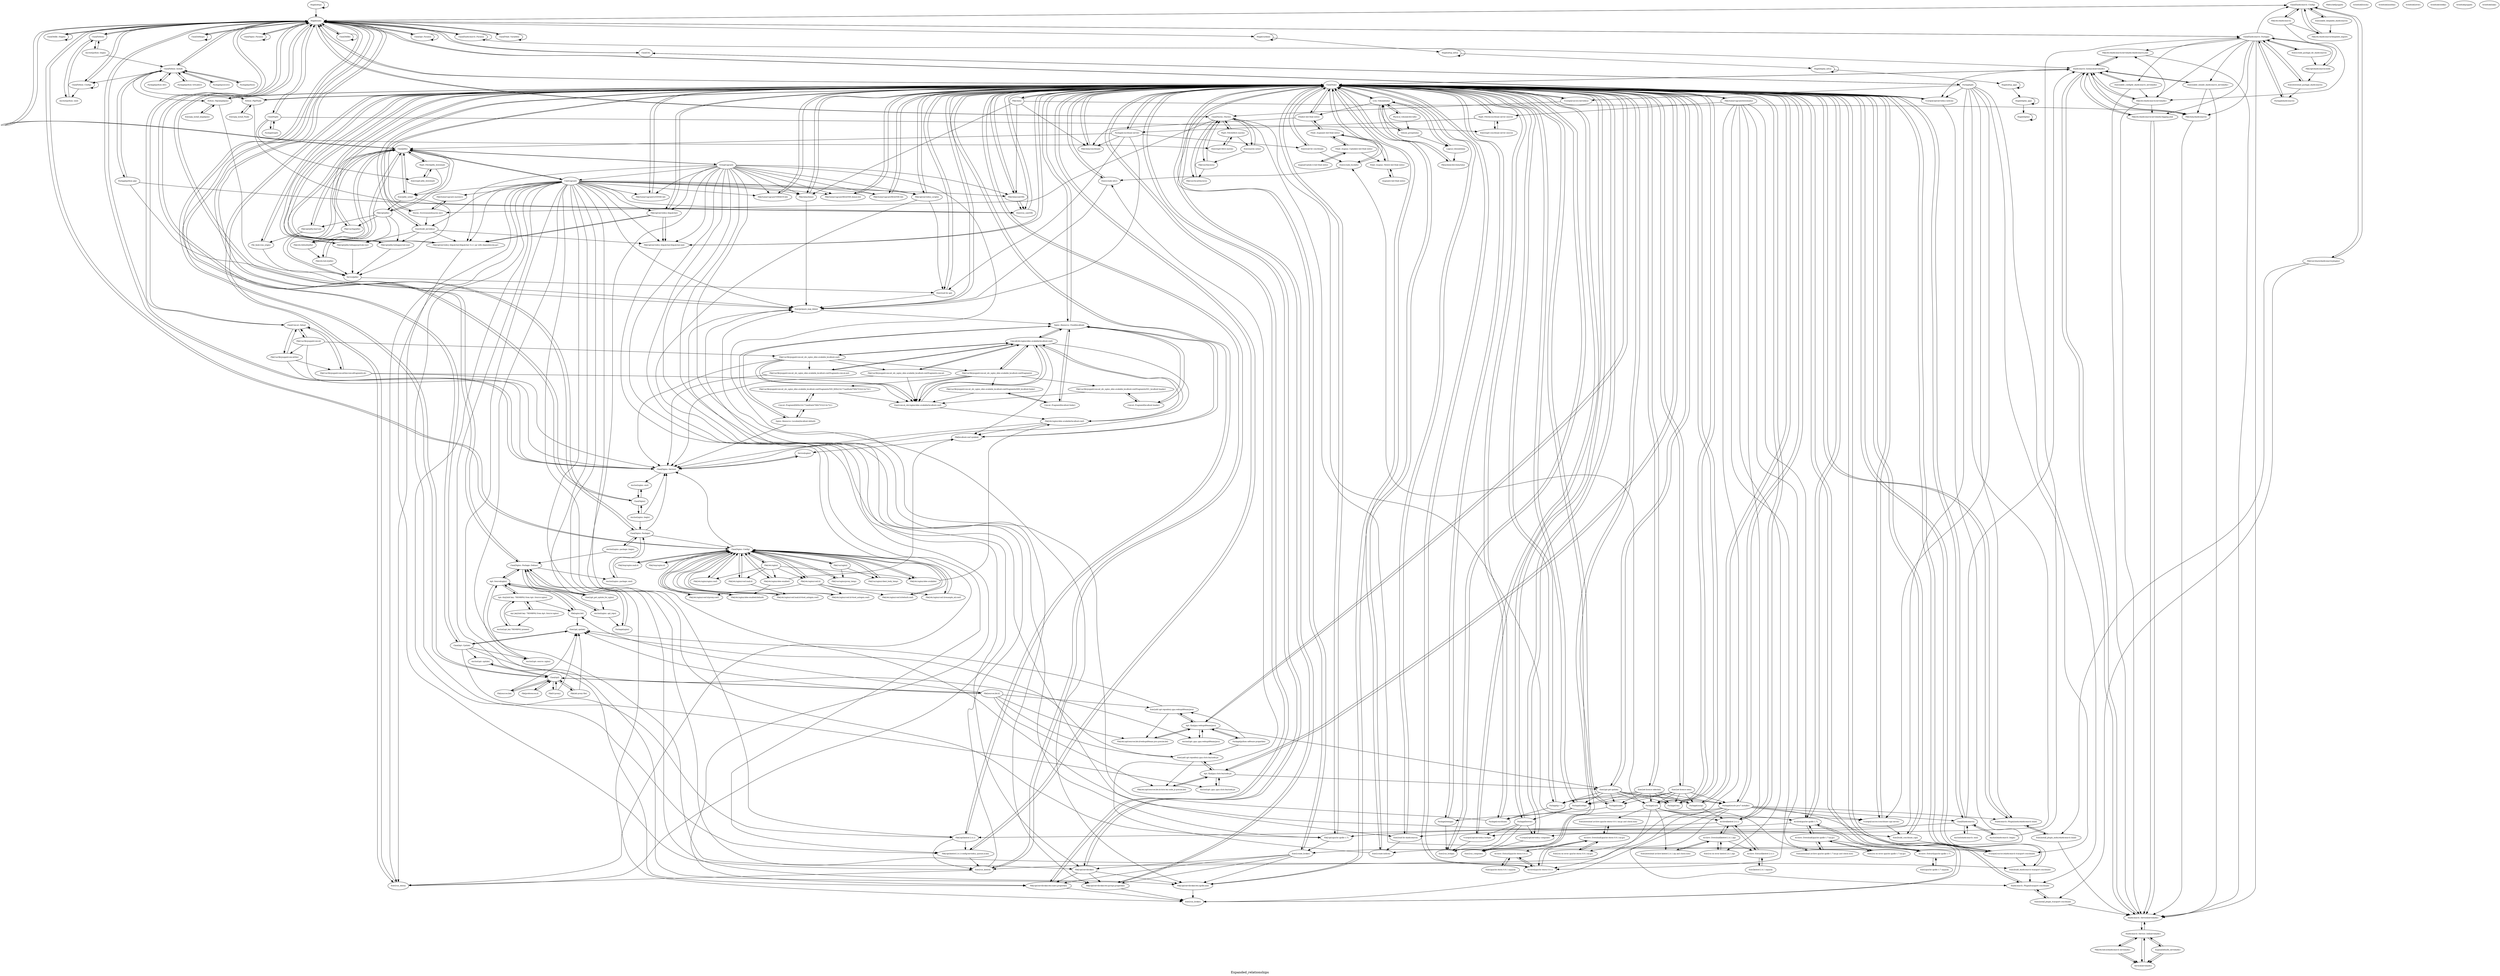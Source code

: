 digraph Expanded_relationships {
    label = "Expanded_relationships"
    "Class[Elasticsearch::Config]" [
        fontsize = 8,
        label = "Class[Elasticsearch::Config]"
    ]

    "Stage[main]" [
        fontsize = 8,
        label = "Stage[main]"
    ]

    "Exec[apache-apollo-1.7 unpack]" [
        fontsize = 8,
        label = "Exec[apache-apollo-1.7 unpack]"
    ]

    "Exec[run_storm]" [
        fontsize = 8,
        label = "Exec[run_storm]"
    ]

    "File[/tmp/nginx.d]" [
        fontsize = 8,
        label = "File[/tmp/nginx.d]"
    ]

    "Exec[create_package_dir_elasticsearch]" [
        fontsize = 8,
        label = "Exec[create_package_dir_elasticsearch]"
    ]

    "Concat[/etc/nginx/sites-available/localhost.conf]" [
        fontsize = 8,
        label = "Concat[/etc/nginx/sites-available/localhost.conf]"
    ]

    "Lvm::Volume[data]" [
        fontsize = 8,
        label = "Lvm::Volume[data]"
    ]

    "Class[Wget]" [
        fontsize = 8,
        label = "Class[Wget]"
    ]

    "File[/var/lib/puppet/concat/_etc_nginx_sites-available_localhost.conf]" [
        fontsize = 8,
        label = "File[/var/lib/puppet/concat/_etc_nginx_sites-available_localhost.conf]"
    ]

    "Exec[download archive apache-storm-0.9.1.tar.gz and check sum]" [
        fontsize = 8,
        label = "Exec[download archive apache-storm-0.9.1.tar.gz and check sum]"
    ]

    "Class[Apt::Update]" [
        fontsize = 8,
        label = "Class[Apt::Update]"
    ]

    "Class[Wget]" [
        fontsize = 8,
        label = "Class[Wget]"
    ]

    "File[/data]" [
        fontsize = 8,
        label = "File[/data]"
    ]

    "Exec[wget-fetch-maven]" [
        fontsize = 8,
        label = "Exec[wget-fetch-maven]"
    ]

    "Exec[wget-jetty_download]" [
        fontsize = 8,
        label = "Exec[wget-jetty_download]"
    ]

    "Exec[build_elasticsearch-transport-couchbase]" [
        fontsize = 8,
        label = "Exec[build_elasticsearch-transport-couchbase]"
    ]

    "Class[Fstab::Variables]" [
        fontsize = 8,
        label = "Class[Fstab::Variables]"
    ]

    "Apt::Source[nginx]" [
        fontsize = 8,
        label = "Apt::Source[nginx]"
    ]

    "Stage[runtime]" [
        fontsize = 8,
        label = "Stage[runtime]"
    ]

    "Class[Nginx]" [
        fontsize = 8,
        label = "Class[Nginx]"
    ]

    "Exec[set-licence-selected]" [
        fontsize = 8,
        label = "Exec[set-licence-selected]"
    ]

    "File[/home/vagrant/README.demos.txt]" [
        fontsize = 8,
        label = "File[/home/vagrant/README.demos.txt]"
    ]

    "File[/etc/elasticsearch/serviolastic/logging.yml]" [
        fontsize = 8,
        label = "File[/etc/elasticsearch/serviolastic/logging.yml]"
    ]

    "Elasticsearch::Service::Init[serviolastic]" [
        fontsize = 8,
        label = "Elasticsearch::Service::Init[serviolastic]"
    ]

    "Concat::Fragment[localhost-header]" [
        fontsize = 8,
        label = "Concat::Fragment[localhost-header]"
    ]

    "Package[unzip]" [
        fontsize = 8,
        label = "Package[unzip]"
    ]

    "Anchor[apt_key 7BD9BF62 present]" [
        fontsize = 8,
        label = "Anchor[apt_key 7BD9BF62 present]"
    ]

    "File[/etc/nginx/conf.d/proxy.conf]" [
        fontsize = 8,
        label = "File[/etc/nginx/conf.d/proxy.conf]"
    ]

    "Package[g++]" [
        fontsize = 8,
        label = "Package[g++]"
    ]

    "Exec[pip_install_simplejson]" [
        fontsize = 8,
        label = "Exec[pip_install_simplejson]"
    ]

    "Class[Stdlib::Stages]" [
        fontsize = 8,
        label = "Class[Stdlib::Stages]"
    ]

    "Wget::Fetch[couchbase-server-source]" [
        fontsize = 8,
        label = "Wget::Fetch[couchbase-server-source]"
    ]

    "File[/var/lib/puppet/concat]" [
        fontsize = 8,
        label = "File[/var/lib/puppet/concat]"
    ]

    "Exec[jetty_untar]" [
        fontsize = 8,
        label = "Exec[jetty_untar]"
    ]

    "Anchor[python::end]" [
        fontsize = 8,
        label = "Anchor[python::end]"
    ]

    "Logical_volume[data]" [
        fontsize = 8,
        label = "Logical_volume[data]"
    ]

    "File[/home/vagrant/.mavenrc]" [
        fontsize = 8,
        label = "File[/home/vagrant/.mavenrc]"
    ]

    "Volume_group[data]" [
        fontsize = 8,
        label = "Volume_group[data]"
    ]

    "Class[Maven::Maven]" [
        fontsize = 8,
        label = "Class[Maven::Maven]"
    ]

    "Anchor[apt::ppa::ppa:chris-lea/node.js]" [
        fontsize = 8,
        label = "Anchor[apt::ppa::ppa:chris-lea/node.js]"
    ]

    "File[/home/vagrant/downloads/]" [
        fontsize = 8,
        label = "File[/home/vagrant/downloads/]"
    ]

    "Class[Nginx::Package]" [
        fontsize = 8,
        label = "Class[Nginx::Package]"
    ]

    "Stage[deploy_app]" [
        fontsize = 8,
        label = "Stage[deploy_app]"
    ]

    "Maven::Environment[maven-env]" [
        fontsize = 8,
        label = "Maven::Environment[maven-env]"
    ]

    "File[/var/lib/puppet/concat/_etc_nginx_sites-available_localhost.conf/fragments.concat.out]" [
        fontsize = 8,
        label = "File[/var/lib/puppet/concat/_etc_nginx_sites-available_localhost.conf/fragments.concat.out]"
    ]

    "Exec[run_userDB]" [
        fontsize = 8,
        label = "Exec[run_userDB]"
    ]

    "Exec[maven-untar]" [
        fontsize = 8,
        label = "Exec[maven-untar]"
    ]

    "File[/etc/nginx]" [
        fontsize = 8,
        label = "File[/etc/nginx]"
    ]

    "File[/opt/kestrel-2.4.1/config/servioticy_queues.scala]" [
        fontsize = 8,
        label = "File[/opt/kestrel-2.4.1/config/servioticy_queues.scala]"
    ]

    "Stage[setup_app]" [
        fontsize = 8,
        label = "Stage[setup_app]"
    ]

    "File[/opt/servibroker/etc/groups.properties]" [
        fontsize = 8,
        label = "File[/opt/servibroker/etc/groups.properties]"
    ]

    "File[/usr/bin/mvn]" [
        fontsize = 8,
        label = "File[/usr/bin/mvn]"
    ]

    "File[/opt/kestrel-2.4.1]" [
        fontsize = 8,
        label = "File[/opt/kestrel-2.4.1]"
    ]

    "File[/opt/elasticsearch/swdl]" [
        fontsize = 8,
        label = "File[/opt/elasticsearch/swdl]"
    ]

    "File[nginx.list]" [
        fontsize = 8,
        label = "File[nginx.list]"
    ]

    "Class[Nginx::Config]" [
        fontsize = 8,
        label = "Class[Nginx::Config]"
    ]

    "Stage[setup_infra]" [
        fontsize = 8,
        label = "Stage[setup_infra]"
    ]

    "Elasticsearch::Instance[serviolastic]" [
        fontsize = 8,
        label = "Elasticsearch::Instance[serviolastic]"
    ]

    "File[/opt/servioticy-dispatcher/dispatcher-0.2.1-jar-with-dependencies.jar]" [
        fontsize = 8,
        label = "File[/opt/servioticy-dispatcher/dispatcher-0.2.1-jar-with-dependencies.jar]"
    ]

    "File[sources.list.d]" [
        fontsize = 8,
        label = "File[sources.list.d]"
    ]

    "Class[Nginx::Service]" [
        fontsize = 8,
        label = "Class[Nginx::Service]"
    ]

    "Class[Settings]" [
        fontsize = 8,
        label = "Class[Settings]"
    ]

    "Vcsrepo[/usr/src/elasticsearch-transport-couchbase]" [
        fontsize = 8,
        label = "Vcsrepo[/usr/src/elasticsearch-transport-couchbase]"
    ]

    "Class[Apt]" [
        fontsize = 8,
        label = "Class[Apt]"
    ]

    "Exec[wait for api]" [
        fontsize = 8,
        label = "Exec[wait for api]"
    ]

    "Class[Concat::Setup]" [
        fontsize = 8,
        label = "Class[Concat::Setup]"
    ]

    "Archive::Extract[apache-storm-0.9.1]" [
        fontsize = 8,
        label = "Archive::Extract[apache-storm-0.9.1]"
    ]

    "Stage[deploy]" [
        fontsize = 8,
        label = "Stage[deploy]"
    ]

    "Class[Nginx]" [
        fontsize = 8,
        label = "Class[Nginx]"
    ]

    "Class[Nginx::Params]" [
        fontsize = 8,
        label = "Class[Nginx::Params]"
    ]

    "Wget::Fetch[fetch-maven]" [
        fontsize = 8,
        label = "Wget::Fetch[fetch-maven]"
    ]

    "Class[Maven::Maven]" [
        fontsize = 8,
        label = "Class[Maven::Maven]"
    ]

    "File[/etc/init.d/elasticsearch-serviolastic]" [
        fontsize = 8,
        label = "File[/etc/init.d/elasticsearch-serviolastic]"
    ]

    "Exec[rm-on-error-apache-apollo-1.7.tar.gz]" [
        fontsize = 8,
        label = "Exec[rm-on-error-apache-apollo-1.7.tar.gz]"
    ]

    "File[/etc/default/jetty]" [
        fontsize = 8,
        label = "File[/etc/default/jetty]"
    ]

    "Wget::Fetch[jetty_download]" [
        fontsize = 8,
        label = "Wget::Fetch[jetty_download]"
    ]

    "Apt_key[Add key: 7BD9BF62 from Apt::Source nginx]" [
        fontsize = 8,
        label = "Apt_key[Add key: 7BD9BF62 from Apt::Source nginx]"
    ]

    "Package[git]" [
        fontsize = 8,
        label = "Package[git]"
    ]

    "Archive::Extract[kestrel-2.4.1]" [
        fontsize = 8,
        label = "Archive::Extract[kestrel-2.4.1]"
    ]

    "Archive::Download[kestrel-2.4.1.zip]" [
        fontsize = 8,
        label = "Archive::Download[kestrel-2.4.1.zip]"
    ]

    "Fstab::Augeas[A test fstab entry]" [
        fontsize = 8,
        label = "Fstab::Augeas[A test fstab entry]"
    ]

    "Package[nodejs]" [
        fontsize = 8,
        label = "Package[nodejs]"
    ]

    "Package[stompjs]" [
        fontsize = 8,
        label = "Package[stompjs]"
    ]

    "File[/etc/nginx/sites-enabled/default]" [
        fontsize = 8,
        label = "File[/etc/nginx/sites-enabled/default]"
    ]

    "Class[Nginx::Config]" [
        fontsize = 8,
        label = "Class[Nginx::Config]"
    ]

    "Archive[apache-apollo-1.7]" [
        fontsize = 8,
        label = "Archive[apache-apollo-1.7]"
    ]

    "Exec[create-xdcr]" [
        fontsize = 8,
        label = "Exec[create-xdcr]"
    ]

    "Exec[build_couchbase_capi]" [
        fontsize = 8,
        label = "Exec[build_couchbase_capi]"
    ]

    "File[/etc/nginx/conf.d/vhost_autogen.conf]" [
        fontsize = 8,
        label = "File[/etc/nginx/conf.d/vhost_autogen.conf]"
    ]

    "File[/data/elasticsearch]" [
        fontsize = 8,
        label = "File[/data/elasticsearch]"
    ]

    "Stage[setup_infra]" [
        fontsize = 8,
        label = "Stage[setup_infra]"
    ]

    "Stage[setup]" [
        fontsize = 8,
        label = "Stage[setup]"
    ]

    "Class[Elasticsearch]" [
        fontsize = 8,
        label = "Class[Elasticsearch]"
    ]

    "File[/etc/elasticsearch]" [
        fontsize = 8,
        label = "File[/etc/elasticsearch]"
    ]

    "Class[Main]" [
        fontsize = 8,
        label = "Class[Main]"
    ]

    "Stage[main]" [
        fontsize = 8,
        label = "Stage[main]"
    ]

    "Filebucket[puppet]" [
        fontsize = 8,
        label = "Filebucket[puppet]"
    ]

    "Anchor[python::begin]" [
        fontsize = 8,
        label = "Anchor[python::begin]"
    ]

    "Exec[pip_install_Flask]" [
        fontsize = 8,
        label = "Exec[pip_install_Flask]"
    ]

    "File[old-proxy-file]" [
        fontsize = 8,
        label = "File[old-proxy-file]"
    ]

    "File[/etc/nginx/conf.d]" [
        fontsize = 8,
        label = "File[/etc/nginx/conf.d]"
    ]

    "Vcsrepo[/opt/servioticy-indices]" [
        fontsize = 8,
        label = "Vcsrepo[/opt/servioticy-indices]"
    ]

    "Service[serviolastic]" [
        fontsize = 8,
        label = "Service[serviolastic]"
    ]

    "File[/var/lib/puppet/concat/_etc_nginx_sites-available_localhost.conf/fragments.concat]" [
        fontsize = 8,
        label = "File[/var/lib/puppet/concat/_etc_nginx_sites-available_localhost.conf/fragments.concat]"
    ]

    "Exec[kestrel-2.4.1 unpack]" [
        fontsize = 8,
        label = "Exec[kestrel-2.4.1 unpack]"
    ]

    "File[/etc/nginx/conf.mail.d/vhost_autogen.conf]" [
        fontsize = 8,
        label = "File[/etc/nginx/conf.mail.d/vhost_autogen.conf]"
    ]

    "File[/opt/servioticy_scripts]" [
        fontsize = 8,
        label = "File[/opt/servioticy_scripts]"
    ]

    "Apt::Ppa[ppa:chris-lea/node.js]" [
        fontsize = 8,
        label = "Apt::Ppa[ppa:chris-lea/node.js]"
    ]

    "Vcsrepo[/usr/src/couchbase-capi-server]" [
        fontsize = 8,
        label = "Vcsrepo[/usr/src/couchbase-capi-server]"
    ]

    "File[/opt/jetty/start.ini]" [
        fontsize = 8,
        label = "File[/opt/jetty/start.ini]"
    ]

    "File[/etc/nginx/conf.mail.d]" [
        fontsize = 8,
        label = "File[/etc/nginx/conf.mail.d]"
    ]

    "Class[Python]" [
        fontsize = 8,
        label = "Class[Python]"
    ]

    "Class[Jetty]" [
        fontsize = 8,
        label = "Class[Jetty]"
    ]

    "Class[Elasticsearch]" [
        fontsize = 8,
        label = "Class[Elasticsearch]"
    ]

    "Lvm::Volume[data]" [
        fontsize = 8,
        label = "Lvm::Volume[data]"
    ]

    "File[preferences.d]" [
        fontsize = 8,
        label = "File[preferences.d]"
    ]

    "Exec[install_plugin_mobz/elasticsearch-head]" [
        fontsize = 8,
        label = "Exec[install_plugin_mobz/elasticsearch-head]"
    ]

    "File[/opt/jetty]" [
        fontsize = 8,
        label = "File[/opt/jetty]"
    ]

    "Exec[run_composer]" [
        fontsize = 8,
        label = "Exec[run_composer]"
    ]

    "Elasticsearch::Service[serviolastic]" [
        fontsize = 8,
        label = "Elasticsearch::Service[serviolastic]"
    ]

    "Archive::Extract[kestrel-2.4.1]" [
        fontsize = 8,
        label = "Archive::Extract[kestrel-2.4.1]"
    ]

    "Apt::Source[nginx]" [
        fontsize = 8,
        label = "Apt::Source[nginx]"
    ]

    "Python::Pip[simplejson]" [
        fontsize = 8,
        label = "Python::Pip[simplejson]"
    ]

    "File[/etc/init.d/jetty]" [
        fontsize = 8,
        label = "File[/etc/init.d/jetty]"
    ]

    "File[/usr/local/bin/mvn]" [
        fontsize = 8,
        label = "File[/usr/local/bin/mvn]"
    ]

    "File[localhost.conf symlink]" [
        fontsize = 8,
        label = "File[localhost.conf symlink]"
    ]

    "Exec[add-apt-repository-ppa:webupd8team/java]" [
        fontsize = 8,
        label = "Exec[add-apt-repository-ppa:webupd8team/java]"
    ]

    "Fstab::Augeas::New[A test fstab entry]" [
        fontsize = 8,
        label = "Fstab::Augeas::New[A test fstab entry]"
    ]

    "Archive::Extract[apache-apollo-1.7]" [
        fontsize = 8,
        label = "Archive::Extract[apache-apollo-1.7]"
    ]

    "Class[Python::Config]" [
        fontsize = 8,
        label = "Class[Python::Config]"
    ]

    "Exec[concat_/etc/nginx/sites-available/localhost.conf]" [
        fontsize = 8,
        label = "Exec[concat_/etc/nginx/sites-available/localhost.conf]"
    ]

    "File[/home/vagrant/README.txt]" [
        fontsize = 8,
        label = "File[/home/vagrant/README.txt]"
    ]

    "Concat::Fragment[localhost-footer]" [
        fontsize = 8,
        label = "Concat::Fragment[localhost-footer]"
    ]

    "Stage[deploy_infra]" [
        fontsize = 8,
        label = "Stage[deploy_infra]"
    ]

    "Class[Stdlib]" [
        fontsize = 8,
        label = "Class[Stdlib]"
    ]

    "Fstab[A test fstab entry]" [
        fontsize = 8,
        label = "Fstab[A test fstab entry]"
    ]

    "File[/var/lib/puppet/concat/bin/concatfragments.sh]" [
        fontsize = 8,
        label = "File[/var/lib/puppet/concat/bin/concatfragments.sh]"
    ]

    "Apt::Key[Add key: 7BD9BF62 from Apt::Source nginx]" [
        fontsize = 8,
        label = "Apt::Key[Add key: 7BD9BF62 from Apt::Source nginx]"
    ]

    "Maven::Environment[maven-env]" [
        fontsize = 8,
        label = "Maven::Environment[maven-env]"
    ]

    "Exec[create_broker]" [
        fontsize = 8,
        label = "Exec[create_broker]"
    ]

    "Class[Nginx::Package]" [
        fontsize = 8,
        label = "Class[Nginx::Package]"
    ]

    "Class[Stdlib]" [
        fontsize = 8,
        label = "Class[Stdlib]"
    ]

    "Archive[apache-storm-0.9.1]" [
        fontsize = 8,
        label = "Archive[apache-storm-0.9.1]"
    ]

    "Class[Git]" [
        fontsize = 8,
        label = "Class[Git]"
    ]

    "Schedule[hourly]" [
        fontsize = 8,
        label = "Schedule[hourly]"
    ]

    "File[/usr/share/elasticsearch/plugins]" [
        fontsize = 8,
        label = "File[/usr/share/elasticsearch/plugins]"
    ]

    "Package[vim]" [
        fontsize = 8,
        label = "Package[vim]"
    ]

    "File[/opt/servibroker/etc/apollo.xml]" [
        fontsize = 8,
        label = "File[/opt/servibroker/etc/apollo.xml]"
    ]

    "Exec[download archive apache-apollo-1.7.tar.gz and check sum]" [
        fontsize = 8,
        label = "Exec[download archive apache-apollo-1.7.tar.gz and check sum]"
    ]

    "Exec[prepare_map_demo]" [
        fontsize = 8,
        label = "Exec[prepare_map_demo]"
    ]

    "Package[gunicorn]" [
        fontsize = 8,
        label = "Package[gunicorn]"
    ]

    "Apt::Ppa[ppa:webupd8team/java]" [
        fontsize = 8,
        label = "Apt::Ppa[ppa:webupd8team/java]"
    ]

    "File[/data/userDB]" [
        fontsize = 8,
        label = "File[/data/userDB]"
    ]

    "Package[curl]" [
        fontsize = 8,
        label = "Package[curl]"
    ]

    "Concat::Fragment[fd0b234173aed6ab4786b7032214c741]" [
        fontsize = 8,
        label = "Concat::Fragment[fd0b234173aed6ab4786b7032214c741]"
    ]

    "Concat::Fragment[localhost-header]" [
        fontsize = 8,
        label = "Concat::Fragment[localhost-header]"
    ]

    "Nginx::Resource::Vhost[localhost]" [
        fontsize = 8,
        label = "Nginx::Resource::Vhost[localhost]"
    ]

    "Stage[deploy_app]" [
        fontsize = 8,
        label = "Stage[deploy_app]"
    ]

    "Python::Pip[Flask]" [
        fontsize = 8,
        label = "Python::Pip[Flask]"
    ]

    "File[/opt/servibroker]" [
        fontsize = 8,
        label = "File[/opt/servibroker]"
    ]

    "File[/etc/nginx/sites-enabled]" [
        fontsize = 8,
        label = "File[/etc/nginx/sites-enabled]"
    ]

    "Physical_volume[/dev/sdb]" [
        fontsize = 8,
        label = "Physical_volume[/dev/sdb]"
    ]

    "Filesystem[/dev/data/data]" [
        fontsize = 8,
        label = "Filesystem[/dev/data/data]"
    ]

    "Fstab::Augeas::Update[A test fstab entry]" [
        fontsize = 8,
        label = "Fstab::Augeas::Update[A test fstab entry]"
    ]

    "Nginx::Resource::Vhost[localhost]" [
        fontsize = 8,
        label = "Nginx::Resource::Vhost[localhost]"
    ]

    "Elasticsearch::Plugin[transport-couchbase]" [
        fontsize = 8,
        label = "Elasticsearch::Plugin[transport-couchbase]"
    ]

    "Schedule[monthly]" [
        fontsize = 8,
        label = "Schedule[monthly]"
    ]

    "File[/var/nginx/proxy_temp]" [
        fontsize = 8,
        label = "File[/var/nginx/proxy_temp]"
    ]

    "File[/data/couchbase]" [
        fontsize = 8,
        label = "File[/data/couchbase]"
    ]

    "User[vagrant]" [
        fontsize = 8,
        label = "User[vagrant]"
    ]

    "Elasticsearch::Service[serviolastic]" [
        fontsize = 8,
        label = "Elasticsearch::Service[serviolastic]"
    ]

    "Archive[kestrel-2.4.1]" [
        fontsize = 8,
        label = "Archive[kestrel-2.4.1]"
    ]

    "Wget::Fetch[couchbase-server-source]" [
        fontsize = 8,
        label = "Wget::Fetch[couchbase-server-source]"
    ]

    "Exec[download_package_elasticsearch]" [
        fontsize = 8,
        label = "Exec[download_package_elasticsearch]"
    ]

    "Anchor[apt::source::nginx]" [
        fontsize = 8,
        label = "Anchor[apt::source::nginx]"
    ]

    "Nginx::Resource::Location[localhost-default]" [
        fontsize = 8,
        label = "Nginx::Resource::Location[localhost-default]"
    ]

    "Archive::Download[apache-storm-0.9.1.tar.gz]" [
        fontsize = 8,
        label = "Archive::Download[apache-storm-0.9.1.tar.gz]"
    ]

    "Package[python]" [
        fontsize = 8,
        label = "Package[python]"
    ]

    "Anchor[elasticsearch::end]" [
        fontsize = 8,
        label = "Anchor[elasticsearch::end]"
    ]

    "File[/etc/elasticsearch/templates_import]" [
        fontsize = 8,
        label = "File[/etc/elasticsearch/templates_import]"
    ]

    "File[sources.list]" [
        fontsize = 8,
        label = "File[sources.list]"
    ]

    "Fstab::Augeas[A test fstab entry]" [
        fontsize = 8,
        label = "Fstab::Augeas[A test fstab entry]"
    ]

    "Anchor[nginx::package::end]" [
        fontsize = 8,
        label = "Anchor[nginx::package::end]"
    ]

    "File[/home/vagrant/LICENSE.txt]" [
        fontsize = 8,
        label = "File[/home/vagrant/LICENSE.txt]"
    ]

    "Anchor[elasticsearch::begin]" [
        fontsize = 8,
        label = "Anchor[elasticsearch::begin]"
    ]

    "File[/var/log/jetty]" [
        fontsize = 8,
        label = "File[/var/log/jetty]"
    ]

    "Package[couchbase-server]" [
        fontsize = 8,
        label = "Package[couchbase-server]"
    ]

    "Archive::Download[kestrel-2.4.1.zip]" [
        fontsize = 8,
        label = "Archive::Download[kestrel-2.4.1.zip]"
    ]

    "Class[Nginx::Package::Debian]" [
        fontsize = 8,
        label = "Class[Nginx::Package::Debian]"
    ]

    "Stage[deploy]" [
        fontsize = 8,
        label = "Stage[deploy]"
    ]

    "Python::Pip[Flask]" [
        fontsize = 8,
        label = "Python::Pip[Flask]"
    ]

    "Archive[apache-apollo-1.7]" [
        fontsize = 8,
        label = "Archive[apache-apollo-1.7]"
    ]

    "Elasticsearch::Plugin[mobz/elasticsearch-head]" [
        fontsize = 8,
        label = "Elasticsearch::Plugin[mobz/elasticsearch-head]"
    ]

    "File[/var/lib/puppet/concat/_etc_nginx_sites-available_localhost.conf/fragments]" [
        fontsize = 8,
        label = "File[/var/lib/puppet/concat/_etc_nginx_sites-available_localhost.conf/fragments]"
    ]

    "File[/opt/jetty/webapps/private.war]" [
        fontsize = 8,
        label = "File[/opt/jetty/webapps/private.war]"
    ]

    "Fstab::Augeas::Update[A test fstab entry]" [
        fontsize = 8,
        label = "Fstab::Augeas::Update[A test fstab entry]"
    ]

    "Augeas[Update A test fstab entry]" [
        fontsize = 8,
        label = "Augeas[Update A test fstab entry]"
    ]

    "File[/opt/jetty/webapps/root.war]" [
        fontsize = 8,
        label = "File[/opt/jetty/webapps/root.war]"
    ]

    "Class[Concat::Setup]" [
        fontsize = 8,
        label = "Class[Concat::Setup]"
    ]

    "Class[Python]" [
        fontsize = 8,
        label = "Class[Python]"
    ]

    "Elasticsearch::Plugin[mobz/elasticsearch-head]" [
        fontsize = 8,
        label = "Elasticsearch::Plugin[mobz/elasticsearch-head]"
    ]

    "Exec[apache-storm-0.9.1 unpack]" [
        fontsize = 8,
        label = "Exec[apache-storm-0.9.1 unpack]"
    ]

    "File[/etc/nginx/nginx.conf]" [
        fontsize = 8,
        label = "File[/etc/nginx/nginx.conf]"
    ]

    "Package[elasticsearch]" [
        fontsize = 8,
        label = "Package[elasticsearch]"
    ]

    "Apt::Key[Add key: 7BD9BF62 from Apt::Source nginx]" [
        fontsize = 8,
        label = "Apt::Key[Add key: 7BD9BF62 from Apt::Source nginx]"
    ]

    "File[/var/nginx]" [
        fontsize = 8,
        label = "File[/var/nginx]"
    ]

    "Exec[mkdir_datadir_elasticsearch_serviolastic]" [
        fontsize = 8,
        label = "Exec[mkdir_datadir_elasticsearch_serviolastic]"
    ]

    "Archive::Download[apache-apollo-1.7.tar.gz]" [
        fontsize = 8,
        label = "Archive::Download[apache-apollo-1.7.tar.gz]"
    ]

    "Class[Python::Install]" [
        fontsize = 8,
        label = "Class[Python::Install]"
    ]

    "Class[Elasticsearch::Params]" [
        fontsize = 8,
        label = "Class[Elasticsearch::Params]"
    ]

    "Exec[build_servioticy]" [
        fontsize = 8,
        label = "Exec[build_servioticy]"
    ]

    "File[/etc/elasticsearch/serviolastic]" [
        fontsize = 8,
        label = "File[/etc/elasticsearch/serviolastic]"
    ]

    "Archive::Extract[apache-storm-0.9.1]" [
        fontsize = 8,
        label = "Archive::Extract[apache-storm-0.9.1]"
    ]

    "Class[Settings]" [
        fontsize = 8,
        label = "Class[Settings]"
    ]

    "File[/etc/apt/sources.list.d/webupd8team-java-precise.list]" [
        fontsize = 8,
        label = "File[/etc/apt/sources.list.d/webupd8team-java-precise.list]"
    ]

    "File_line[cross_origin]" [
        fontsize = 8,
        label = "File_line[cross_origin]"
    ]

    "Class[Nginx::Package::Debian]" [
        fontsize = 8,
        label = "Class[Nginx::Package::Debian]"
    ]

    "Python::Pip[simplejson]" [
        fontsize = 8,
        label = "Python::Pip[simplejson]"
    ]

    "Wget::Fetch[jetty_download]" [
        fontsize = 8,
        label = "Wget::Fetch[jetty_download]"
    ]

    "File[/etc/nginx/conf.d/default.conf]" [
        fontsize = 8,
        label = "File[/etc/nginx/conf.d/default.conf]"
    ]

    "Service[jetty]" [
        fontsize = 8,
        label = "Service[jetty]"
    ]

    "File[/var/nginx/client_body_temp]" [
        fontsize = 8,
        label = "File[/var/nginx/client_body_temp]"
    ]

    "Stage[setup_app]" [
        fontsize = 8,
        label = "Stage[setup_app]"
    ]

    "Archive[apache-storm-0.9.1]" [
        fontsize = 8,
        label = "Archive[apache-storm-0.9.1]"
    ]

    "Fstab[A test fstab entry]" [
        fontsize = 8,
        label = "Fstab[A test fstab entry]"
    ]

    "Exec[mkdir_templates_elasticsearch]" [
        fontsize = 8,
        label = "Exec[mkdir_templates_elasticsearch]"
    ]

    "File[01proxy]" [
        fontsize = 8,
        label = "File[01proxy]"
    ]

    "Stage[deploy_infra]" [
        fontsize = 8,
        label = "Stage[deploy_infra]"
    ]

    "Elasticsearch::Instance[serviolastic]" [
        fontsize = 8,
        label = "Elasticsearch::Instance[serviolastic]"
    ]

    "Class[Apt::Params]" [
        fontsize = 8,
        label = "Class[Apt::Params]"
    ]

    "Exec[mkdir_configdir_elasticsearch_serviolastic]" [
        fontsize = 8,
        label = "Exec[mkdir_configdir_elasticsearch_serviolastic]"
    ]

    "Exec[install_plugin_transport-couchbase]" [
        fontsize = 8,
        label = "Exec[install_plugin_transport-couchbase]"
    ]

    "Package[couchbase]" [
        fontsize = 8,
        label = "Package[couchbase]"
    ]

    "Elasticsearch::Service::Init[serviolastic]" [
        fontsize = 8,
        label = "Elasticsearch::Service::Init[serviolastic]"
    ]

    "Class[Apt::Params]" [
        fontsize = 8,
        label = "Class[Apt::Params]"
    ]

    "Class[Main]" [
        fontsize = 8,
        label = "Class[Main]"
    ]

    "File[/etc/elasticsearch/serviolastic/elasticsearch.yml]" [
        fontsize = 8,
        label = "File[/etc/elasticsearch/serviolastic/elasticsearch.yml]"
    ]

    "Concat::Fragment[fd0b234173aed6ab4786b7032214c741]" [
        fontsize = 8,
        label = "Concat::Fragment[fd0b234173aed6ab4786b7032214c741]"
    ]

    "Class[Elasticsearch::Package]" [
        fontsize = 8,
        label = "Class[Elasticsearch::Package]"
    ]

    "File[/var/lib/puppet/concat/_etc_nginx_sites-available_localhost.conf/fragments/699_localhost-footer]" [
        fontsize = 8,
        label = "File[/var/lib/puppet/concat/_etc_nginx_sites-available_localhost.conf/fragments/699_localhost-footer]"
    ]

    "Package[python-pip]" [
        fontsize = 8,
        label = "Package[python-pip]"
    ]

    "Anchor[apt::ppa::ppa:webupd8team/java]" [
        fontsize = 8,
        label = "Anchor[apt::ppa::ppa:webupd8team/java]"
    ]

    "Nginx::Resource::Location[localhost-default]" [
        fontsize = 8,
        label = "Nginx::Resource::Location[localhost-default]"
    ]

    "Class[Python::Install]" [
        fontsize = 8,
        label = "Class[Python::Install]"
    ]

    "Wget::Fetch[fetch-maven]" [
        fontsize = 8,
        label = "Wget::Fetch[fetch-maven]"
    ]

    "File[/etc/nginx/sites-available]" [
        fontsize = 8,
        label = "File[/etc/nginx/sites-available]"
    ]

    "Package[python-software-properties]" [
        fontsize = 8,
        label = "Package[python-software-properties]"
    ]

    "File[/etc/nginx/conf.d/example_ssl.conf]" [
        fontsize = 8,
        label = "File[/etc/nginx/conf.d/example_ssl.conf]"
    ]

    "Archive[kestrel-2.4.1]" [
        fontsize = 8,
        label = "Archive[kestrel-2.4.1]"
    ]

    "Class[Apt::Update]" [
        fontsize = 8,
        label = "Class[Apt::Update]"
    ]

    "Schedule[never]" [
        fontsize = 8,
        label = "Schedule[never]"
    ]

    "Stage[setup]" [
        fontsize = 8,
        label = "Stage[setup]"
    ]

    "Class[Nginx::Params]" [
        fontsize = 8,
        label = "Class[Nginx::Params]"
    ]

    "Class[Jetty]" [
        fontsize = 8,
        label = "Class[Jetty]"
    ]

    "Exec[download archive kestrel-2.4.1.zip and check sum]" [
        fontsize = 8,
        label = "Exec[download archive kestrel-2.4.1.zip and check sum]"
    ]

    "File[/data/demo]" [
        fontsize = 8,
        label = "File[/data/demo]"
    ]

    "Class[Fstab::Variables]" [
        fontsize = 8,
        label = "Class[Fstab::Variables]"
    ]

    "Fstab::Augeas::New[A test fstab entry]" [
        fontsize = 8,
        label = "Fstab::Augeas::New[A test fstab entry]"
    ]

    "Class[Elasticsearch::Config]" [
        fontsize = 8,
        label = "Class[Elasticsearch::Config]"
    ]

    "File[/opt/servioticy-dispatcher/dispatcher.xml]" [
        fontsize = 8,
        label = "File[/opt/servioticy-dispatcher/dispatcher.xml]"
    ]

    "Exec[apt_update]" [
        fontsize = 8,
        label = "Exec[apt_update]"
    ]

    "Vcsrepo[/usr/src/servioticy]" [
        fontsize = 8,
        label = "Vcsrepo[/usr/src/servioticy]"
    ]

    "Concat[/etc/nginx/sites-available/localhost.conf]" [
        fontsize = 8,
        label = "Concat[/etc/nginx/sites-available/localhost.conf]"
    ]

    "Class[Stdlib::Stages]" [
        fontsize = 8,
        label = "Class[Stdlib::Stages]"
    ]

    "Class[Elasticsearch::Package]" [
        fontsize = 8,
        label = "Class[Elasticsearch::Package]"
    ]

    "File[/var/lib/puppet/concat/_etc_nginx_sites-available_localhost.conf/fragments/001_localhost-header]" [
        fontsize = 8,
        label = "File[/var/lib/puppet/concat/_etc_nginx_sites-available_localhost.conf/fragments/001_localhost-header]"
    ]

    "Package[nginx]" [
        fontsize = 8,
        label = "Package[nginx]"
    ]

    "Archive::Extract[apache-apollo-1.7]" [
        fontsize = 8,
        label = "Archive::Extract[apache-apollo-1.7]"
    ]

    "Class[Git]" [
        fontsize = 8,
        label = "Class[Git]"
    ]

    "Package[forever]" [
        fontsize = 8,
        label = "Package[forever]"
    ]

    "File[/etc/apt/sources.list.d/chris-lea-node_js-precise.list]" [
        fontsize = 8,
        label = "File[/etc/apt/sources.list.d/chris-lea-node_js-precise.list]"
    ]

    "Class[Apt]" [
        fontsize = 8,
        label = "Class[Apt]"
    ]

    "Schedule[weekly]" [
        fontsize = 8,
        label = "Schedule[weekly]"
    ]

    "Schedule[puppet]" [
        fontsize = 8,
        label = "Schedule[puppet]"
    ]

    "Exec[wait for couchbase]" [
        fontsize = 8,
        label = "Exec[wait for couchbase]"
    ]

    "Exec[run_kestrel]" [
        fontsize = 8,
        label = "Exec[run_kestrel]"
    ]

    "File[/opt/servibroker/etc/users.properties]" [
        fontsize = 8,
        label = "File[/opt/servibroker/etc/users.properties]"
    ]

    "Stage[runtime]" [
        fontsize = 8,
        label = "Stage[runtime]"
    ]

    "File[/var/lib/puppet/concat/_etc_nginx_sites-available_localhost.conf/fragments/500_fd0b234173aed6ab4786b7032214c741]" [
        fontsize = 8,
        label = "File[/var/lib/puppet/concat/_etc_nginx_sites-available_localhost.conf/fragments/500_fd0b234173aed6ab4786b7032214c741]"
    ]

    "Package[python-dev]" [
        fontsize = 8,
        label = "Package[python-dev]"
    ]

    "Package[python-virtualenv]" [
        fontsize = 8,
        label = "Package[python-virtualenv]"
    ]

    "Anchor[nginx::end]" [
        fontsize = 8,
        label = "Anchor[nginx::end]"
    ]

    "Apt::Ppa[ppa:chris-lea/node.js]" [
        fontsize = 8,
        label = "Apt::Ppa[ppa:chris-lea/node.js]"
    ]

    "File[/var/lib/puppet/concat/bin]" [
        fontsize = 8,
        label = "File[/var/lib/puppet/concat/bin]"
    ]

    "Exec[apt_get_update_for_nginx]" [
        fontsize = 8,
        label = "Exec[apt_get_update_for_nginx]"
    ]

    "Exec[set-licence-seen]" [
        fontsize = 8,
        label = "Exec[set-licence-seen]"
    ]

    "Exec[wait for elasticsearch]" [
        fontsize = 8,
        label = "Exec[wait for elasticsearch]"
    ]

    "Anchor[nginx::begin]" [
        fontsize = 8,
        label = "Anchor[nginx::begin]"
    ]

    "Exec[add-apt-repository-ppa:chris-lea/node.js]" [
        fontsize = 8,
        label = "Exec[add-apt-repository-ppa:chris-lea/node.js]"
    ]

    "Exec[wget-couchbase-server-source]" [
        fontsize = 8,
        label = "Exec[wget-couchbase-server-source]"
    ]

    "Concat::Fragment[localhost-footer]" [
        fontsize = 8,
        label = "Concat::Fragment[localhost-footer]"
    ]

    "Class[Nginx::Service]" [
        fontsize = 8,
        label = "Class[Nginx::Service]"
    ]

    "Elasticsearch::Plugin[transport-couchbase]" [
        fontsize = 8,
        label = "Elasticsearch::Plugin[transport-couchbase]"
    ]

    "Class[Elasticsearch::Params]" [
        fontsize = 8,
        label = "Class[Elasticsearch::Params]"
    ]

    "Exec[run_broker]" [
        fontsize = 8,
        label = "Exec[run_broker]"
    ]

    "Exec[run_bridge]" [
        fontsize = 8,
        label = "Exec[run_bridge]"
    ]

    "File[/opt/apache-apollo-1.7]" [
        fontsize = 8,
        label = "File[/opt/apache-apollo-1.7]"
    ]

    "Vcsrepo[/opt/servioticy-bridge]" [
        fontsize = 8,
        label = "Vcsrepo[/opt/servioticy-bridge]"
    ]

    "Archive::Download[apache-apollo-1.7.tar.gz]" [
        fontsize = 8,
        label = "Archive::Download[apache-apollo-1.7.tar.gz]"
    ]

    "Class[Python::Config]" [
        fontsize = 8,
        label = "Class[Python::Config]"
    ]

    "Apt::Ppa[ppa:webupd8team/java]" [
        fontsize = 8,
        label = "Apt::Ppa[ppa:webupd8team/java]"
    ]

    "Augeas[defaults_serviolastic]" [
        fontsize = 8,
        label = "Augeas[defaults_serviolastic]"
    ]

    "Augeas[A test fstab entry]" [
        fontsize = 8,
        label = "Augeas[A test fstab entry]"
    ]

    "File[/etc/nginx/sites-available/localhost.conf]" [
        fontsize = 8,
        label = "File[/etc/nginx/sites-available/localhost.conf]"
    ]

    "Exec[rm-on-error-apache-storm-0.9.1.tar.gz]" [
        fontsize = 8,
        label = "Exec[rm-on-error-apache-storm-0.9.1.tar.gz]"
    ]

    "Anchor[nginx::package::begin]" [
        fontsize = 8,
        label = "Anchor[nginx::package::begin]"
    ]

    "Package[make]" [
        fontsize = 8,
        label = "Package[make]"
    ]

    "Archive::Download[apache-storm-0.9.1.tar.gz]" [
        fontsize = 8,
        label = "Archive::Download[apache-storm-0.9.1.tar.gz]"
    ]

    "Exec[apt-get update]" [
        fontsize = 8,
        label = "Exec[apt-get update]"
    ]

    "Anchor[apt::update]" [
        fontsize = 8,
        label = "Anchor[apt::update]"
    ]

    "Exec[create-indices]" [
        fontsize = 8,
        label = "Exec[create-indices]"
    ]

    "Vcsrepo[/opt/servioticy-composer]" [
        fontsize = 8,
        label = "Vcsrepo[/opt/servioticy-composer]"
    ]

    "Package[oracle-java7-installer]" [
        fontsize = 8,
        label = "Package[oracle-java7-installer]"
    ]

    "Service[nginx]" [
        fontsize = 8,
        label = "Service[nginx]"
    ]

    "File[/home/vagrant/VERSION.txt]" [
        fontsize = 8,
        label = "File[/home/vagrant/VERSION.txt]"
    ]

    "File[/opt/servioticy-dispatcher]" [
        fontsize = 8,
        label = "File[/opt/servioticy-dispatcher]"
    ]

    "Exec[rm-on-error-kestrel-2.4.1.zip]" [
        fontsize = 8,
        label = "Exec[rm-on-error-kestrel-2.4.1.zip]"
    ]

    "Anchor[nginx::apt_repo]" [
        fontsize = 8,
        label = "Anchor[nginx::apt_repo]"
    ]

    "Schedule[daily]" [
        fontsize = 8,
        label = "Schedule[daily]"
    ]

    "Exec[create_buckets]" [
        fontsize = 8,
        label = "Exec[create_buckets]"
    ]

    "File[/tmp/nginx.mail.d]" [
        fontsize = 8,
        label = "File[/tmp/nginx.mail.d]"
    ]

    "Package[wget]" [
        fontsize = 8,
        label = "Package[wget]"
    ]

    "Group[vagrant]" [
        fontsize = 8,
        label = "Group[vagrant]"
    ]

    "Stage[main]" -> "Class[Elasticsearch::Config]" [
        fontsize = 8
    ]

    "Class[Elasticsearch::Package]" -> "Class[Elasticsearch::Config]" [
        fontsize = 8
    ]

    "Class[Stdlib]" -> "Stage[main]" [
        fontsize = 8
    ]

    "Class[Settings]" -> "Stage[main]" [
        fontsize = 8
    ]

    "Class[Fstab::Variables]" -> "Stage[main]" [
        fontsize = 8
    ]

    "Class[Git]" -> "Stage[main]" [
        fontsize = 8
    ]

    "Class[Main]" -> "Stage[main]" [
        fontsize = 8
    ]

    "Class[Nginx::Package]" -> "Stage[main]" [
        fontsize = 8
    ]

    "Class[Nginx::Service]" -> "Stage[main]" [
        fontsize = 8
    ]

    "Class[Elasticsearch::Package]" -> "Stage[main]" [
        fontsize = 8
    ]

    "Class[Nginx::Params]" -> "Stage[main]" [
        fontsize = 8
    ]

    "Class[Jetty]" -> "Stage[main]" [
        fontsize = 8
    ]

    "Class[Apt]" -> "Stage[main]" [
        fontsize = 8
    ]

    "Class[Concat::Setup]" -> "Stage[main]" [
        fontsize = 8
    ]

    "Class[Python]" -> "Stage[main]" [
        fontsize = 8
    ]

    "Class[Nginx]" -> "Stage[main]" [
        fontsize = 8
    ]

    "Class[Stdlib::Stages]" -> "Stage[main]" [
        fontsize = 8
    ]

    "Class[Nginx::Package::Debian]" -> "Stage[main]" [
        fontsize = 8
    ]

    "Class[Elasticsearch]" -> "Stage[main]" [
        fontsize = 8
    ]

    "Class[Elasticsearch::Config]" -> "Stage[main]" [
        fontsize = 8
    ]

    "Class[Maven::Maven]" -> "Stage[main]" [
        fontsize = 8
    ]

    "Class[Wget]" -> "Stage[main]" [
        fontsize = 8
    ]

    "Class[Python::Install]" -> "Stage[main]" [
        fontsize = 8
    ]

    "Class[Elasticsearch::Params]" -> "Stage[main]" [
        fontsize = 8
    ]

    "Class[Apt::Update]" -> "Stage[main]" [
        fontsize = 8
    ]

    "Class[Nginx::Config]" -> "Stage[main]" [
        fontsize = 8
    ]

    "Class[Apt::Params]" -> "Stage[main]" [
        fontsize = 8
    ]

    "Class[Python::Config]" -> "Stage[main]" [
        fontsize = 8
    ]

    "Archive::Extract[apache-apollo-1.7]" -> "Exec[apache-apollo-1.7 unpack]" [
        fontsize = 8
    ]

    "Class[Main]" -> "Exec[run_storm]" [
        fontsize = 8
    ]

    "File[/opt/servioticy-dispatcher/dispatcher.xml]" -> "Exec[run_storm]" [
        fontsize = 8
    ]

    "File[/opt/servioticy-dispatcher/dispatcher-0.2.1-jar-with-dependencies.jar]" -> "Exec[run_storm]" [
        fontsize = 8
    ]

    "Exec[run_kestrel]" -> "Exec[run_storm]" [
        fontsize = 8
    ]

    "User[vagrant]" -> "Exec[run_storm]" [
        fontsize = 8
    ]

    "Class[Nginx::Config]" -> "File[/tmp/nginx.d]" [
        fontsize = 8
    ]

    "Class[Elasticsearch::Package]" -> "Exec[create_package_dir_elasticsearch]" [
        fontsize = 8
    ]

    "Nginx::Resource::Vhost[localhost]" -> "Concat[/etc/nginx/sites-available/localhost.conf]" [
        fontsize = 8
    ]

    "Filesystem[/dev/data/data]" -> "Lvm::Volume[data]" [
        fontsize = 8
    ]

    "Physical_volume[/dev/sdb]" -> "Lvm::Volume[data]" [
        fontsize = 8
    ]

    "Volume_group[data]" -> "Lvm::Volume[data]" [
        fontsize = 8
    ]

    "Logical_volume[data]" -> "Lvm::Volume[data]" [
        fontsize = 8
    ]

    "Stage[main]" -> "Class[Wget]" [
        fontsize = 8
    ]

    "File[/var/lib/puppet/concat]" -> "File[/var/lib/puppet/concat/_etc_nginx_sites-available_localhost.conf]" [
        fontsize = 8
    ]

    "Concat[/etc/nginx/sites-available/localhost.conf]" -> "File[/var/lib/puppet/concat/_etc_nginx_sites-available_localhost.conf]" [
        fontsize = 8
    ]

    "Archive::Download[apache-storm-0.9.1.tar.gz]" -> "Exec[download archive apache-storm-0.9.1.tar.gz and check sum]" [
        fontsize = 8
    ]

    "Package[curl]" -> "Exec[download archive apache-storm-0.9.1.tar.gz and check sum]" [
        fontsize = 8
    ]

    "Exec[apt_update]" -> "Class[Apt::Update]" [
        fontsize = 8
    ]

    "Package[wget]" -> "Class[Wget]" [
        fontsize = 8
    ]

    "Class[Main]" -> "File[/data]" [
        fontsize = 8
    ]

    "Wget::Fetch[fetch-maven]" -> "Exec[wget-fetch-maven]" [
        fontsize = 8
    ]

    "Class[Wget]" -> "Exec[wget-fetch-maven]" [
        fontsize = 8
    ]

    "Wget::Fetch[jetty_download]" -> "Exec[wget-jetty_download]" [
        fontsize = 8
    ]

    "Class[Wget]" -> "Exec[wget-jetty_download]" [
        fontsize = 8
    ]

    "Vcsrepo[/usr/src/elasticsearch-transport-couchbase]" -> "Exec[build_elasticsearch-transport-couchbase]" [
        fontsize = 8
    ]

    "Class[Main]" -> "Exec[build_elasticsearch-transport-couchbase]" [
        fontsize = 8
    ]

    "User[vagrant]" -> "Exec[build_elasticsearch-transport-couchbase]" [
        fontsize = 8
    ]

    "Stage[main]" -> "Class[Fstab::Variables]" [
        fontsize = 8
    ]

    "Class[Nginx::Package::Debian]" -> "Apt::Source[nginx]" [
        fontsize = 8
    ]

    "Stage[runtime]" -> "Stage[runtime]" [
        fontsize = 8
    ]

    "Stage[main]" -> "Class[Nginx]" [
        fontsize = 8
    ]

    "Class[Main]" -> "Exec[set-licence-selected]" [
        fontsize = 8
    ]

    "Class[Main]" -> "File[/home/vagrant/README.demos.txt]" [
        fontsize = 8
    ]

    "Group[vagrant]" -> "File[/home/vagrant/README.demos.txt]" [
        fontsize = 8
    ]

    "User[vagrant]" -> "File[/home/vagrant/README.demos.txt]" [
        fontsize = 8
    ]

    "Class[Elasticsearch::Package]" -> "File[/etc/elasticsearch/serviolastic/logging.yml]" [
        fontsize = 8
    ]

    "Elasticsearch::Instance[serviolastic]" -> "File[/etc/elasticsearch/serviolastic/logging.yml]" [
        fontsize = 8
    ]

    "File[/etc/elasticsearch/serviolastic]" -> "File[/etc/elasticsearch/serviolastic/logging.yml]" [
        fontsize = 8
    ]

    "File[/etc/init.d/elasticsearch-serviolastic]" -> "Elasticsearch::Service::Init[serviolastic]" [
        fontsize = 8
    ]

    "Augeas[defaults_serviolastic]" -> "Elasticsearch::Service::Init[serviolastic]" [
        fontsize = 8
    ]

    "Service[serviolastic]" -> "Elasticsearch::Service::Init[serviolastic]" [
        fontsize = 8
    ]

    "Nginx::Resource::Vhost[localhost]" -> "Concat::Fragment[localhost-header]" [
        fontsize = 8
    ]

    "Class[Main]" -> "Package[unzip]" [
        fontsize = 8
    ]

    "Exec[apt-get update]" -> "Package[unzip]" [
        fontsize = 8
    ]

    "Exec[set-licence-seen]" -> "Package[unzip]" [
        fontsize = 8
    ]

    "Exec[set-licence-selected]" -> "Package[unzip]" [
        fontsize = 8
    ]

    "Apt::Key[Add key: 7BD9BF62 from Apt::Source nginx]" -> "Anchor[apt_key 7BD9BF62 present]" [
        fontsize = 8
    ]

    "Apt_key[Add key: 7BD9BF62 from Apt::Source nginx]" -> "Anchor[apt_key 7BD9BF62 present]" [
        fontsize = 8
    ]

    "Class[Nginx::Config]" -> "File[/etc/nginx/conf.d/proxy.conf]" [
        fontsize = 8
    ]

    "File[/etc/nginx/conf.d]" -> "File[/etc/nginx/conf.d/proxy.conf]" [
        fontsize = 8
    ]

    "Class[Main]" -> "Package[g++]" [
        fontsize = 8
    ]

    "Exec[apt-get update]" -> "Package[g++]" [
        fontsize = 8
    ]

    "Exec[set-licence-seen]" -> "Package[g++]" [
        fontsize = 8
    ]

    "Exec[set-licence-selected]" -> "Package[g++]" [
        fontsize = 8
    ]

    "Python::Pip[simplejson]" -> "Exec[pip_install_simplejson]" [
        fontsize = 8
    ]

    "Stage[main]" -> "Class[Stdlib::Stages]" [
        fontsize = 8
    ]

    "Exec[wget-couchbase-server-source]" -> "Wget::Fetch[couchbase-server-source]" [
        fontsize = 8
    ]

    "Class[Concat::Setup]" -> "File[/var/lib/puppet/concat]" [
        fontsize = 8
    ]

    "Wget::Fetch[jetty_download]" -> "Exec[jetty_untar]" [
        fontsize = 8
    ]

    "Class[Jetty]" -> "Exec[jetty_untar]" [
        fontsize = 8
    ]

    "User[vagrant]" -> "Exec[jetty_untar]" [
        fontsize = 8
    ]

    "Class[Python]" -> "Anchor[python::end]" [
        fontsize = 8
    ]

    "Class[Python::Config]" -> "Anchor[python::end]" [
        fontsize = 8
    ]

    "Volume_group[data]" -> "Logical_volume[data]" [
        fontsize = 8
    ]

    "Lvm::Volume[data]" -> "Logical_volume[data]" [
        fontsize = 8
    ]

    "Maven::Environment[maven-env]" -> "File[/home/vagrant/.mavenrc]" [
        fontsize = 8
    ]

    "User[vagrant]" -> "File[/home/vagrant/.mavenrc]" [
        fontsize = 8
    ]

    "Physical_volume[/dev/sdb]" -> "Volume_group[data]" [
        fontsize = 8
    ]

    "Lvm::Volume[data]" -> "Volume_group[data]" [
        fontsize = 8
    ]

    "Stage[main]" -> "Class[Maven::Maven]" [
        fontsize = 8
    ]

    "Vcsrepo[/usr/src/servioticy]" -> "Class[Maven::Maven]" [
        fontsize = 8
    ]

    "Apt::Ppa[ppa:chris-lea/node.js]" -> "Anchor[apt::ppa::ppa:chris-lea/node.js]" [
        fontsize = 8
    ]

    "Class[Apt::Update]" -> "Anchor[apt::ppa::ppa:chris-lea/node.js]" [
        fontsize = 8
    ]

    "Class[Main]" -> "File[/home/vagrant/downloads/]" [
        fontsize = 8
    ]

    "Anchor[nginx::package::begin]" -> "Class[Nginx::Package]" [
        fontsize = 8
    ]

    "Anchor[nginx::package::end]" -> "Class[Nginx::Package]" [
        fontsize = 8
    ]

    "Stage[deploy_app]" -> "Stage[deploy_app]" [
        fontsize = 8
    ]

    "File[/home/vagrant/.mavenrc]" -> "Maven::Environment[maven-env]" [
        fontsize = 8
    ]

    "File[/var/lib/puppet/concat/_etc_nginx_sites-available_localhost.conf]" -> "File[/var/lib/puppet/concat/_etc_nginx_sites-available_localhost.conf/fragments.concat.out]" [
        fontsize = 8
    ]

    "Concat[/etc/nginx/sites-available/localhost.conf]" -> "File[/var/lib/puppet/concat/_etc_nginx_sites-available_localhost.conf/fragments.concat.out]" [
        fontsize = 8
    ]

    "Class[Main]" -> "Exec[run_userDB]" [
        fontsize = 8
    ]

    "File[/data/userDB]" -> "Exec[run_userDB]" [
        fontsize = 8
    ]

    "File[/data/userDB]" -> "Exec[run_userDB]" [
        fontsize = 8
    ]

    "Package[python-pip]" -> "Exec[run_userDB]" [
        fontsize = 8
    ]

    "Python::Pip[Flask]" -> "Exec[run_userDB]" [
        fontsize = 8
    ]

    "User[vagrant]" -> "Exec[run_userDB]" [
        fontsize = 8
    ]

    "Class[Maven::Maven]" -> "Exec[maven-untar]" [
        fontsize = 8
    ]

    "Wget::Fetch[fetch-maven]" -> "Exec[maven-untar]" [
        fontsize = 8
    ]

    "Class[Nginx::Config]" -> "File[/etc/nginx]" [
        fontsize = 8
    ]

    "File[/opt/kestrel-2.4.1]" -> "File[/opt/kestrel-2.4.1/config/servioticy_queues.scala]" [
        fontsize = 8
    ]

    "Class[Main]" -> "File[/opt/kestrel-2.4.1/config/servioticy_queues.scala]" [
        fontsize = 8
    ]

    "Group[vagrant]" -> "File[/opt/kestrel-2.4.1/config/servioticy_queues.scala]" [
        fontsize = 8
    ]

    "User[vagrant]" -> "File[/opt/kestrel-2.4.1/config/servioticy_queues.scala]" [
        fontsize = 8
    ]

    "Stage[setup_app]" -> "Stage[setup_app]" [
        fontsize = 8
    ]

    "Exec[create_broker]" -> "File[/opt/servibroker/etc/groups.properties]" [
        fontsize = 8
    ]

    "Class[Main]" -> "File[/opt/servibroker/etc/groups.properties]" [
        fontsize = 8
    ]

    "Group[vagrant]" -> "File[/opt/servibroker/etc/groups.properties]" [
        fontsize = 8
    ]

    "User[vagrant]" -> "File[/opt/servibroker/etc/groups.properties]" [
        fontsize = 8
    ]

    "File[/opt/servibroker]" -> "File[/opt/servibroker/etc/groups.properties]" [
        fontsize = 8
    ]

    "Class[Maven::Maven]" -> "File[/usr/bin/mvn]" [
        fontsize = 8
    ]

    "Exec[maven-untar]" -> "File[/usr/bin/mvn]" [
        fontsize = 8
    ]

    "Class[Main]" -> "File[/opt/kestrel-2.4.1]" [
        fontsize = 8
    ]

    "Group[vagrant]" -> "File[/opt/kestrel-2.4.1]" [
        fontsize = 8
    ]

    "Archive[kestrel-2.4.1]" -> "File[/opt/kestrel-2.4.1]" [
        fontsize = 8
    ]

    "User[vagrant]" -> "File[/opt/kestrel-2.4.1]" [
        fontsize = 8
    ]

    "Class[Elasticsearch::Package]" -> "File[/opt/elasticsearch/swdl]" [
        fontsize = 8
    ]

    "Exec[create_package_dir_elasticsearch]" -> "File[/opt/elasticsearch/swdl]" [
        fontsize = 8
    ]

    "Apt::Key[Add key: 7BD9BF62 from Apt::Source nginx]" -> "File[nginx.list]" [
        fontsize = 8
    ]

    "Apt::Source[nginx]" -> "File[nginx.list]" [
        fontsize = 8
    ]

    "File[sources.list.d]" -> "File[nginx.list]" [
        fontsize = 8
    ]

    "Stage[main]" -> "Class[Nginx::Config]" [
        fontsize = 8
    ]

    "Class[Nginx::Package]" -> "Class[Nginx::Config]" [
        fontsize = 8
    ]

    "Stage[runtime]" -> "Stage[setup_infra]" [
        fontsize = 8
    ]

    "Class[Main]" -> "Elasticsearch::Instance[serviolastic]" [
        fontsize = 8
    ]

    "Class[Elasticsearch]" -> "Elasticsearch::Instance[serviolastic]" [
        fontsize = 8
    ]

    "Class[Elasticsearch::Params]" -> "Elasticsearch::Instance[serviolastic]" [
        fontsize = 8
    ]

    "Class[Main]" -> "File[/opt/servioticy-dispatcher/dispatcher-0.2.1-jar-with-dependencies.jar]" [
        fontsize = 8
    ]

    "Exec[build_servioticy]" -> "File[/opt/servioticy-dispatcher/dispatcher-0.2.1-jar-with-dependencies.jar]" [
        fontsize = 8
    ]

    "Group[vagrant]" -> "File[/opt/servioticy-dispatcher/dispatcher-0.2.1-jar-with-dependencies.jar]" [
        fontsize = 8
    ]

    "File[/opt/servioticy-dispatcher]" -> "File[/opt/servioticy-dispatcher/dispatcher-0.2.1-jar-with-dependencies.jar]" [
        fontsize = 8
    ]

    "File[/opt/servioticy-dispatcher]" -> "File[/opt/servioticy-dispatcher/dispatcher-0.2.1-jar-with-dependencies.jar]" [
        fontsize = 8
    ]

    "User[vagrant]" -> "File[/opt/servioticy-dispatcher/dispatcher-0.2.1-jar-with-dependencies.jar]" [
        fontsize = 8
    ]

    "Class[Apt]" -> "File[sources.list.d]" [
        fontsize = 8
    ]

    "Stage[main]" -> "Class[Nginx::Service]" [
        fontsize = 8
    ]

    "File[/var/lib/puppet/concat/_etc_nginx_sites-available_localhost.conf/fragments.concat.out]" -> "Class[Nginx::Service]" [
        fontsize = 8
    ]

    "File[/etc/nginx/sites-available/localhost.conf]" -> "Class[Nginx::Service]" [
        fontsize = 8
    ]

    "Concat[/etc/nginx/sites-available/localhost.conf]" -> "Class[Nginx::Service]" [
        fontsize = 8
    ]

    "File[/var/lib/puppet/concat/_etc_nginx_sites-available_localhost.conf]" -> "Class[Nginx::Service]" [
        fontsize = 8
    ]

    "Class[Nginx::Package]" -> "Class[Nginx::Service]" [
        fontsize = 8
    ]

    "File[/var/lib/puppet/concat]" -> "Class[Nginx::Service]" [
        fontsize = 8
    ]

    "Nginx::Resource::Location[localhost-default]" -> "Class[Nginx::Service]" [
        fontsize = 8
    ]

    "File[/var/lib/puppet/concat/_etc_nginx_sites-available_localhost.conf/fragments.concat]" -> "Class[Nginx::Service]" [
        fontsize = 8
    ]

    "Anchor[nginx::begin]" -> "Class[Nginx::Service]" [
        fontsize = 8
    ]

    "File[/var/lib/puppet/concat/bin/concatfragments.sh]" -> "Class[Nginx::Service]" [
        fontsize = 8
    ]

    "File[/var/lib/puppet/concat/bin]" -> "Class[Nginx::Service]" [
        fontsize = 8
    ]

    "Class[Nginx::Config]" -> "Class[Nginx::Service]" [
        fontsize = 8
    ]

    "Class[Settings]" -> "Class[Settings]" [
        fontsize = 8
    ]

    "Package[oracle-java7-installer]" -> "Vcsrepo[/usr/src/elasticsearch-transport-couchbase]" [
        fontsize = 8
    ]

    "Package[git]" -> "Vcsrepo[/usr/src/elasticsearch-transport-couchbase]" [
        fontsize = 8
    ]

    "Class[Main]" -> "Vcsrepo[/usr/src/elasticsearch-transport-couchbase]" [
        fontsize = 8
    ]

    "Exec[build_couchbase_capi]" -> "Vcsrepo[/usr/src/elasticsearch-transport-couchbase]" [
        fontsize = 8
    ]

    "Class[Maven::Maven]" -> "Vcsrepo[/usr/src/elasticsearch-transport-couchbase]" [
        fontsize = 8
    ]

    "File[preferences.d]" -> "Class[Apt]" [
        fontsize = 8
    ]

    "File[sources.list]" -> "Class[Apt]" [
        fontsize = 8
    ]

    "File[old-proxy-file]" -> "Class[Apt]" [
        fontsize = 8
    ]

    "File[sources.list.d]" -> "Class[Apt]" [
        fontsize = 8
    ]

    "Anchor[apt::update]" -> "Class[Apt]" [
        fontsize = 8
    ]

    "File[01proxy]" -> "Class[Apt]" [
        fontsize = 8
    ]

    "Class[Main]" -> "Exec[wait for api]" [
        fontsize = 8
    ]

    "Service[jetty]" -> "Exec[wait for api]" [
        fontsize = 8
    ]

    "Package[couchbase-server]" -> "Exec[wait for api]" [
        fontsize = 8
    ]

    "File[/opt/servioticy_scripts]" -> "Exec[wait for api]" [
        fontsize = 8
    ]

    "File[/var/lib/puppet/concat]" -> "Class[Concat::Setup]" [
        fontsize = 8
    ]

    "File[/var/lib/puppet/concat/bin]" -> "Class[Concat::Setup]" [
        fontsize = 8
    ]

    "File[/var/lib/puppet/concat/bin/concatfragments.sh]" -> "Class[Concat::Setup]" [
        fontsize = 8
    ]

    "Exec[apache-storm-0.9.1 unpack]" -> "Archive::Extract[apache-storm-0.9.1]" [
        fontsize = 8
    ]

    "Stage[deploy]" -> "Stage[deploy]" [
        fontsize = 8
    ]

    "Anchor[nginx::begin]" -> "Class[Nginx]" [
        fontsize = 8
    ]

    "Anchor[nginx::end]" -> "Class[Nginx]" [
        fontsize = 8
    ]

    "Class[Nginx::Params]" -> "Class[Nginx::Params]" [
        fontsize = 8
    ]

    "Exec[wget-fetch-maven]" -> "Wget::Fetch[fetch-maven]" [
        fontsize = 8
    ]

    "File[/usr/local/bin/mvn]" -> "Class[Maven::Maven]" [
        fontsize = 8
    ]

    "File[/usr/bin/mvn]" -> "Class[Maven::Maven]" [
        fontsize = 8
    ]

    "Exec[maven-untar]" -> "Class[Maven::Maven]" [
        fontsize = 8
    ]

    "Wget::Fetch[fetch-maven]" -> "Class[Maven::Maven]" [
        fontsize = 8
    ]

    "Elasticsearch::Service::Init[serviolastic]" -> "File[/etc/init.d/elasticsearch-serviolastic]" [
        fontsize = 8
    ]

    "File[/home/vagrant/downloads/]" -> "Exec[rm-on-error-apache-apollo-1.7.tar.gz]" [
        fontsize = 8
    ]

    "Archive::Download[apache-apollo-1.7.tar.gz]" -> "Exec[rm-on-error-apache-apollo-1.7.tar.gz]" [
        fontsize = 8
    ]

    "File[/var/log/jetty]" -> "File[/etc/default/jetty]" [
        fontsize = 8
    ]

    "Class[Jetty]" -> "File[/etc/default/jetty]" [
        fontsize = 8
    ]

    "Class[Jetty]" -> "Wget::Fetch[jetty_download]" [
        fontsize = 8
    ]

    "Apt::Key[Add key: 7BD9BF62 from Apt::Source nginx]" -> "Apt_key[Add key: 7BD9BF62 from Apt::Source nginx]" [
        fontsize = 8
    ]

    "Class[Git]" -> "Package[git]" [
        fontsize = 8
    ]

    "Exec[kestrel-2.4.1 unpack]" -> "Archive::Extract[kestrel-2.4.1]" [
        fontsize = 8
    ]

    "Exec[rm-on-error-kestrel-2.4.1.zip]" -> "Archive::Download[kestrel-2.4.1.zip]" [
        fontsize = 8
    ]

    "Exec[download archive kestrel-2.4.1.zip and check sum]" -> "Archive::Download[kestrel-2.4.1.zip]" [
        fontsize = 8
    ]

    "Fstab[A test fstab entry]" -> "Fstab::Augeas[A test fstab entry]" [
        fontsize = 8
    ]

    "Class[Main]" -> "Package[nodejs]" [
        fontsize = 8
    ]

    "Exec[apt-get update]" -> "Package[nodejs]" [
        fontsize = 8
    ]

    "Exec[set-licence-seen]" -> "Package[nodejs]" [
        fontsize = 8
    ]

    "Exec[set-licence-selected]" -> "Package[nodejs]" [
        fontsize = 8
    ]

    "Class[Main]" -> "Package[stompjs]" [
        fontsize = 8
    ]

    "Package[nodejs]" -> "Package[stompjs]" [
        fontsize = 8
    ]

    "File[/etc/nginx/sites-enabled]" -> "File[/etc/nginx/sites-enabled/default]" [
        fontsize = 8
    ]

    "Class[Nginx::Config]" -> "File[/etc/nginx/sites-enabled/default]" [
        fontsize = 8
    ]

    "File[/etc/nginx/sites-available]" -> "Class[Nginx::Config]" [
        fontsize = 8
    ]

    "File[/etc/nginx/conf.d/example_ssl.conf]" -> "Class[Nginx::Config]" [
        fontsize = 8
    ]

    "File[/etc/nginx/conf.mail.d]" -> "Class[Nginx::Config]" [
        fontsize = 8
    ]

    "File[/var/nginx]" -> "Class[Nginx::Config]" [
        fontsize = 8
    ]

    "File[/etc/nginx/conf.mail.d/vhost_autogen.conf]" -> "Class[Nginx::Config]" [
        fontsize = 8
    ]

    "File[/tmp/nginx.d]" -> "Class[Nginx::Config]" [
        fontsize = 8
    ]

    "File[/var/nginx/proxy_temp]" -> "Class[Nginx::Config]" [
        fontsize = 8
    ]

    "File[/etc/nginx/sites-enabled]" -> "Class[Nginx::Config]" [
        fontsize = 8
    ]

    "File[/tmp/nginx.mail.d]" -> "Class[Nginx::Config]" [
        fontsize = 8
    ]

    "File[/var/nginx/client_body_temp]" -> "Class[Nginx::Config]" [
        fontsize = 8
    ]

    "File[/etc/nginx/conf.d/default.conf]" -> "Class[Nginx::Config]" [
        fontsize = 8
    ]

    "File[/etc/nginx/sites-enabled/default]" -> "Class[Nginx::Config]" [
        fontsize = 8
    ]

    "File[/etc/nginx/conf.d/proxy.conf]" -> "Class[Nginx::Config]" [
        fontsize = 8
    ]

    "File[/etc/nginx/conf.d]" -> "Class[Nginx::Config]" [
        fontsize = 8
    ]

    "File[/etc/nginx/nginx.conf]" -> "Class[Nginx::Config]" [
        fontsize = 8
    ]

    "File[/etc/nginx/conf.d/vhost_autogen.conf]" -> "Class[Nginx::Config]" [
        fontsize = 8
    ]

    "File[/etc/nginx]" -> "Class[Nginx::Config]" [
        fontsize = 8
    ]

    "Class[Main]" -> "Archive[apache-apollo-1.7]" [
        fontsize = 8
    ]

    "File[/home/vagrant/downloads/]" -> "Archive[apache-apollo-1.7]" [
        fontsize = 8
    ]

    "Package[curl]" -> "Archive[apache-apollo-1.7]" [
        fontsize = 8
    ]

    "Class[Main]" -> "Exec[create-xdcr]" [
        fontsize = 8
    ]

    "Exec[create-indices]" -> "Exec[create-xdcr]" [
        fontsize = 8
    ]

    "Exec[create_buckets]" -> "Exec[create-xdcr]" [
        fontsize = 8
    ]

    "Vcsrepo[/usr/src/couchbase-capi-server]" -> "Exec[build_couchbase_capi]" [
        fontsize = 8
    ]

    "Class[Main]" -> "Exec[build_couchbase_capi]" [
        fontsize = 8
    ]

    "User[vagrant]" -> "Exec[build_couchbase_capi]" [
        fontsize = 8
    ]

    "Class[Nginx::Config]" -> "File[/etc/nginx/conf.d/vhost_autogen.conf]" [
        fontsize = 8
    ]

    "File[/etc/nginx/conf.d]" -> "File[/etc/nginx/conf.d/vhost_autogen.conf]" [
        fontsize = 8
    ]

    "Class[Elasticsearch::Package]" -> "File[/data/elasticsearch]" [
        fontsize = 8
    ]

    "Exec[mkdir_datadir_elasticsearch_serviolastic]" -> "File[/data/elasticsearch]" [
        fontsize = 8
    ]

    "Elasticsearch::Instance[serviolastic]" -> "File[/data/elasticsearch]" [
        fontsize = 8
    ]

    "File[/data]" -> "File[/data/elasticsearch]" [
        fontsize = 8
    ]

    "Stage[setup_infra]" -> "Stage[setup_infra]" [
        fontsize = 8
    ]

    "Package[oracle-java7-installer]" -> "Class[Elasticsearch]" [
        fontsize = 8
    ]

    "Stage[main]" -> "Class[Elasticsearch]" [
        fontsize = 8
    ]

    "Class[Elasticsearch::Config]" -> "File[/etc/elasticsearch]" [
        fontsize = 8
    ]

    "Stage[main]" -> "Class[Main]" [
        fontsize = 8
    ]

    "Stage[setup]" -> "Stage[main]" [
        fontsize = 8
    ]

    "Class[Python]" -> "Anchor[python::begin]" [
        fontsize = 8
    ]

    "Python::Pip[Flask]" -> "Exec[pip_install_Flask]" [
        fontsize = 8
    ]

    "Class[Apt]" -> "File[old-proxy-file]" [
        fontsize = 8
    ]

    "Class[Nginx::Config]" -> "File[/etc/nginx/conf.d]" [
        fontsize = 8
    ]

    "File[/etc/nginx]" -> "File[/etc/nginx/conf.d]" [
        fontsize = 8
    ]

    "Elasticsearch::Instance[serviolastic]" -> "Vcsrepo[/opt/servioticy-indices]" [
        fontsize = 8
    ]

    "Package[git]" -> "Vcsrepo[/opt/servioticy-indices]" [
        fontsize = 8
    ]

    "Class[Main]" -> "Vcsrepo[/opt/servioticy-indices]" [
        fontsize = 8
    ]

    "Elasticsearch::Service::Init[serviolastic]" -> "Service[serviolastic]" [
        fontsize = 8
    ]

    "Augeas[defaults_serviolastic]" -> "Service[serviolastic]" [
        fontsize = 8
    ]

    "Augeas[defaults_serviolastic]" -> "Service[serviolastic]" [
        fontsize = 8
    ]

    "File[/etc/init.d/elasticsearch-serviolastic]" -> "Service[serviolastic]" [
        fontsize = 8
    ]

    "File[/etc/init.d/elasticsearch-serviolastic]" -> "Service[serviolastic]" [
        fontsize = 8
    ]

    "File[/var/lib/puppet/concat/_etc_nginx_sites-available_localhost.conf]" -> "File[/var/lib/puppet/concat/_etc_nginx_sites-available_localhost.conf/fragments.concat]" [
        fontsize = 8
    ]

    "Concat[/etc/nginx/sites-available/localhost.conf]" -> "File[/var/lib/puppet/concat/_etc_nginx_sites-available_localhost.conf/fragments.concat]" [
        fontsize = 8
    ]

    "Archive::Extract[kestrel-2.4.1]" -> "Exec[kestrel-2.4.1 unpack]" [
        fontsize = 8
    ]

    "File[/etc/nginx/conf.mail.d]" -> "File[/etc/nginx/conf.mail.d/vhost_autogen.conf]" [
        fontsize = 8
    ]

    "Class[Nginx::Config]" -> "File[/etc/nginx/conf.mail.d/vhost_autogen.conf]" [
        fontsize = 8
    ]

    "Class[Main]" -> "File[/opt/servioticy_scripts]" [
        fontsize = 8
    ]

    "Group[vagrant]" -> "File[/opt/servioticy_scripts]" [
        fontsize = 8
    ]

    "User[vagrant]" -> "File[/opt/servioticy_scripts]" [
        fontsize = 8
    ]

    "Class[Main]" -> "Apt::Ppa[ppa:chris-lea/node.js]" [
        fontsize = 8
    ]

    "Package[oracle-java7-installer]" -> "Vcsrepo[/usr/src/couchbase-capi-server]" [
        fontsize = 8
    ]

    "Package[git]" -> "Vcsrepo[/usr/src/couchbase-capi-server]" [
        fontsize = 8
    ]

    "Class[Main]" -> "Vcsrepo[/usr/src/couchbase-capi-server]" [
        fontsize = 8
    ]

    "Class[Maven::Maven]" -> "Vcsrepo[/usr/src/couchbase-capi-server]" [
        fontsize = 8
    ]

    "Class[Main]" -> "File[/opt/jetty/start.ini]" [
        fontsize = 8
    ]

    "File[/opt/jetty]" -> "File[/opt/jetty/start.ini]" [
        fontsize = 8
    ]

    "Class[Nginx::Config]" -> "File[/etc/nginx/conf.mail.d]" [
        fontsize = 8
    ]

    "File[/etc/nginx]" -> "File[/etc/nginx/conf.mail.d]" [
        fontsize = 8
    ]

    "Anchor[python::end]" -> "Class[Python]" [
        fontsize = 8
    ]

    "Anchor[python::begin]" -> "Class[Python]" [
        fontsize = 8
    ]

    "Stage[main]" -> "Class[Jetty]" [
        fontsize = 8
    ]

    "Package[couchbase-server]" -> "Class[Jetty]" [
        fontsize = 8
    ]

    "Anchor[elasticsearch::end]" -> "Class[Elasticsearch]" [
        fontsize = 8
    ]

    "Anchor[elasticsearch::begin]" -> "Class[Elasticsearch]" [
        fontsize = 8
    ]

    "Class[Main]" -> "Lvm::Volume[data]" [
        fontsize = 8
    ]

    "Class[Apt]" -> "File[preferences.d]" [
        fontsize = 8
    ]

    "Elasticsearch::Plugin[mobz/elasticsearch-head]" -> "Exec[install_plugin_mobz/elasticsearch-head]" [
        fontsize = 8
    ]

    "File[/usr/share/elasticsearch/plugins]" -> "Exec[install_plugin_mobz/elasticsearch-head]" [
        fontsize = 8
    ]

    "Class[Jetty]" -> "File[/opt/jetty]" [
        fontsize = 8
    ]

    "Exec[jetty_untar]" -> "File[/opt/jetty]" [
        fontsize = 8
    ]

    "Class[Main]" -> "Exec[run_composer]" [
        fontsize = 8
    ]

    "Vcsrepo[/opt/servioticy-composer]" -> "Exec[run_composer]" [
        fontsize = 8
    ]

    "Package[forever]" -> "Exec[run_composer]" [
        fontsize = 8
    ]

    "Elasticsearch::Service::Init[serviolastic]" -> "Elasticsearch::Service[serviolastic]" [
        fontsize = 8
    ]

    "Archive::Download[kestrel-2.4.1.zip]" -> "Archive::Extract[kestrel-2.4.1]" [
        fontsize = 8
    ]

    "Archive[kestrel-2.4.1]" -> "Archive::Extract[kestrel-2.4.1]" [
        fontsize = 8
    ]

    "Apt::Key[Add key: 7BD9BF62 from Apt::Source nginx]" -> "Apt::Source[nginx]" [
        fontsize = 8
    ]

    "Anchor[apt::source::nginx]" -> "Apt::Source[nginx]" [
        fontsize = 8
    ]

    "File[nginx.list]" -> "Apt::Source[nginx]" [
        fontsize = 8
    ]

    "Class[Main]" -> "Python::Pip[simplejson]" [
        fontsize = 8
    ]

    "Class[Python::Install]" -> "Python::Pip[simplejson]" [
        fontsize = 8
    ]

    "Class[Jetty]" -> "File[/etc/init.d/jetty]" [
        fontsize = 8
    ]

    "File[/etc/default/jetty]" -> "File[/etc/init.d/jetty]" [
        fontsize = 8
    ]

    "Class[Maven::Maven]" -> "File[/usr/local/bin/mvn]" [
        fontsize = 8
    ]

    "File[/usr/bin/mvn]" -> "File[/usr/local/bin/mvn]" [
        fontsize = 8
    ]

    "File[/etc/nginx/sites-available/localhost.conf]" -> "File[localhost.conf symlink]" [
        fontsize = 8
    ]

    "Concat[/etc/nginx/sites-available/localhost.conf]" -> "File[localhost.conf symlink]" [
        fontsize = 8
    ]

    "File[/etc/nginx/sites-enabled]" -> "File[localhost.conf symlink]" [
        fontsize = 8
    ]

    "Nginx::Resource::Vhost[localhost]" -> "File[localhost.conf symlink]" [
        fontsize = 8
    ]

    "Package[python-software-properties]" -> "Exec[add-apt-repository-ppa:webupd8team/java]" [
        fontsize = 8
    ]

    "Apt::Ppa[ppa:webupd8team/java]" -> "Exec[add-apt-repository-ppa:webupd8team/java]" [
        fontsize = 8
    ]

    "File[sources.list.d]" -> "Exec[add-apt-repository-ppa:webupd8team/java]" [
        fontsize = 8
    ]

    "Augeas[A test fstab entry]" -> "Fstab::Augeas::New[A test fstab entry]" [
        fontsize = 8
    ]

    "Exec[apache-apollo-1.7 unpack]" -> "Archive::Extract[apache-apollo-1.7]" [
        fontsize = 8
    ]

    "Class[Python::Config]" -> "Class[Python::Config]" [
        fontsize = 8
    ]

    "File[/var/lib/puppet/concat/_etc_nginx_sites-available_localhost.conf/fragments/500_fd0b234173aed6ab4786b7032214c741]" -> "Exec[concat_/etc/nginx/sites-available/localhost.conf]" [
        fontsize = 8
    ]

    "File[/var/lib/puppet/concat/_etc_nginx_sites-available_localhost.conf]" -> "Exec[concat_/etc/nginx/sites-available/localhost.conf]" [
        fontsize = 8
    ]

    "File[/var/lib/puppet/concat/_etc_nginx_sites-available_localhost.conf]" -> "Exec[concat_/etc/nginx/sites-available/localhost.conf]" [
        fontsize = 8
    ]

    "File[/var/lib/puppet/concat/_etc_nginx_sites-available_localhost.conf/fragments.concat]" -> "Exec[concat_/etc/nginx/sites-available/localhost.conf]" [
        fontsize = 8
    ]

    "Concat[/etc/nginx/sites-available/localhost.conf]" -> "Exec[concat_/etc/nginx/sites-available/localhost.conf]" [
        fontsize = 8
    ]

    "File[/var/lib/puppet/concat/_etc_nginx_sites-available_localhost.conf/fragments/001_localhost-header]" -> "Exec[concat_/etc/nginx/sites-available/localhost.conf]" [
        fontsize = 8
    ]

    "File[/var/lib/puppet/concat/bin/concatfragments.sh]" -> "Exec[concat_/etc/nginx/sites-available/localhost.conf]" [
        fontsize = 8
    ]

    "File[/var/lib/puppet/concat/_etc_nginx_sites-available_localhost.conf/fragments/699_localhost-footer]" -> "Exec[concat_/etc/nginx/sites-available/localhost.conf]" [
        fontsize = 8
    ]

    "File[/var/lib/puppet/concat/_etc_nginx_sites-available_localhost.conf/fragments]" -> "Exec[concat_/etc/nginx/sites-available/localhost.conf]" [
        fontsize = 8
    ]

    "File[/var/lib/puppet/concat/_etc_nginx_sites-available_localhost.conf/fragments]" -> "Exec[concat_/etc/nginx/sites-available/localhost.conf]" [
        fontsize = 8
    ]

    "Class[Main]" -> "File[/home/vagrant/README.txt]" [
        fontsize = 8
    ]

    "Group[vagrant]" -> "File[/home/vagrant/README.txt]" [
        fontsize = 8
    ]

    "User[vagrant]" -> "File[/home/vagrant/README.txt]" [
        fontsize = 8
    ]

    "File[/var/lib/puppet/concat/_etc_nginx_sites-available_localhost.conf/fragments/699_localhost-footer]" -> "Concat::Fragment[localhost-footer]" [
        fontsize = 8
    ]

    "Stage[setup_infra]" -> "Stage[deploy_infra]" [
        fontsize = 8
    ]

    "Class[Stdlib]" -> "Class[Stdlib]" [
        fontsize = 8
    ]

    "Class[Main]" -> "Fstab[A test fstab entry]" [
        fontsize = 8
    ]

    "Lvm::Volume[data]" -> "Fstab[A test fstab entry]" [
        fontsize = 8
    ]

    "Class[Concat::Setup]" -> "File[/var/lib/puppet/concat/bin/concatfragments.sh]" [
        fontsize = 8
    ]

    "File[/var/lib/puppet/concat/bin]" -> "File[/var/lib/puppet/concat/bin/concatfragments.sh]" [
        fontsize = 8
    ]

    "Apt::Source[nginx]" -> "Apt::Key[Add key: 7BD9BF62 from Apt::Source nginx]" [
        fontsize = 8
    ]

    "Class[Main]" -> "Maven::Environment[maven-env]" [
        fontsize = 8
    ]

    "Class[Maven::Maven]" -> "Maven::Environment[maven-env]" [
        fontsize = 8
    ]

    "Package[oracle-java7-installer]" -> "Exec[create_broker]" [
        fontsize = 8
    ]

    "Class[Main]" -> "Exec[create_broker]" [
        fontsize = 8
    ]

    "File[/opt/apache-apollo-1.7]" -> "Exec[create_broker]" [
        fontsize = 8
    ]

    "Stage[main]" -> "Class[Nginx::Package]" [
        fontsize = 8
    ]

    "Anchor[nginx::begin]" -> "Class[Nginx::Package]" [
        fontsize = 8
    ]

    "Stage[main]" -> "Class[Stdlib]" [
        fontsize = 8
    ]

    "Archive::Extract[apache-storm-0.9.1]" -> "Archive[apache-storm-0.9.1]" [
        fontsize = 8
    ]

    "Archive::Download[apache-storm-0.9.1.tar.gz]" -> "Archive[apache-storm-0.9.1]" [
        fontsize = 8
    ]

    "Package[git]" -> "Class[Git]" [
        fontsize = 8
    ]

    "Class[Elasticsearch::Config]" -> "File[/usr/share/elasticsearch/plugins]" [
        fontsize = 8
    ]

    "Class[Main]" -> "Package[vim]" [
        fontsize = 8
    ]

    "Exec[apt-get update]" -> "Package[vim]" [
        fontsize = 8
    ]

    "Exec[set-licence-seen]" -> "Package[vim]" [
        fontsize = 8
    ]

    "Exec[set-licence-selected]" -> "Package[vim]" [
        fontsize = 8
    ]

    "Exec[create_broker]" -> "File[/opt/servibroker/etc/apollo.xml]" [
        fontsize = 8
    ]

    "Class[Main]" -> "File[/opt/servibroker/etc/apollo.xml]" [
        fontsize = 8
    ]

    "Group[vagrant]" -> "File[/opt/servibroker/etc/apollo.xml]" [
        fontsize = 8
    ]

    "User[vagrant]" -> "File[/opt/servibroker/etc/apollo.xml]" [
        fontsize = 8
    ]

    "File[/opt/servibroker]" -> "File[/opt/servibroker/etc/apollo.xml]" [
        fontsize = 8
    ]

    "Archive::Download[apache-apollo-1.7.tar.gz]" -> "Exec[download archive apache-apollo-1.7.tar.gz and check sum]" [
        fontsize = 8
    ]

    "Package[curl]" -> "Exec[download archive apache-apollo-1.7.tar.gz and check sum]" [
        fontsize = 8
    ]

    "Exec[create-xdcr]" -> "Exec[prepare_map_demo]" [
        fontsize = 8
    ]

    "Class[Main]" -> "Exec[prepare_map_demo]" [
        fontsize = 8
    ]

    "Exec[run_storm]" -> "Exec[prepare_map_demo]" [
        fontsize = 8
    ]

    "Package[python-pip]" -> "Exec[prepare_map_demo]" [
        fontsize = 8
    ]

    "Python::Pip[simplejson]" -> "Exec[prepare_map_demo]" [
        fontsize = 8
    ]

    "Exec[wait for api]" -> "Exec[prepare_map_demo]" [
        fontsize = 8
    ]

    "Package[couchbase]" -> "Exec[prepare_map_demo]" [
        fontsize = 8
    ]

    "File[/data/demo]" -> "Exec[prepare_map_demo]" [
        fontsize = 8
    ]

    "Exec[run_kestrel]" -> "Exec[prepare_map_demo]" [
        fontsize = 8
    ]

    "Package[couchbase-server]" -> "Exec[prepare_map_demo]" [
        fontsize = 8
    ]

    "User[vagrant]" -> "Exec[prepare_map_demo]" [
        fontsize = 8
    ]

    "Class[Python::Install]" -> "Package[gunicorn]" [
        fontsize = 8
    ]

    "Package[python-software-properties]" -> "Apt::Ppa[ppa:webupd8team/java]" [
        fontsize = 8
    ]

    "File[/etc/apt/sources.list.d/webupd8team-java-precise.list]" -> "Apt::Ppa[ppa:webupd8team/java]" [
        fontsize = 8
    ]

    "Exec[add-apt-repository-ppa:webupd8team/java]" -> "Apt::Ppa[ppa:webupd8team/java]" [
        fontsize = 8
    ]

    "Anchor[apt::ppa::ppa:webupd8team/java]" -> "Apt::Ppa[ppa:webupd8team/java]" [
        fontsize = 8
    ]

    "Class[Main]" -> "File[/data/userDB]" [
        fontsize = 8
    ]

    "Group[vagrant]" -> "File[/data/userDB]" [
        fontsize = 8
    ]

    "File[/data]" -> "File[/data/userDB]" [
        fontsize = 8
    ]

    "User[vagrant]" -> "File[/data/userDB]" [
        fontsize = 8
    ]

    "Class[Main]" -> "Package[curl]" [
        fontsize = 8
    ]

    "Exec[apt-get update]" -> "Package[curl]" [
        fontsize = 8
    ]

    "Exec[set-licence-seen]" -> "Package[curl]" [
        fontsize = 8
    ]

    "Exec[set-licence-selected]" -> "Package[curl]" [
        fontsize = 8
    ]

    "Nginx::Resource::Location[localhost-default]" -> "Concat::Fragment[fd0b234173aed6ab4786b7032214c741]" [
        fontsize = 8
    ]

    "File[/var/lib/puppet/concat/_etc_nginx_sites-available_localhost.conf/fragments/001_localhost-header]" -> "Concat::Fragment[localhost-header]" [
        fontsize = 8
    ]

    "Class[Main]" -> "Nginx::Resource::Vhost[localhost]" [
        fontsize = 8
    ]

    "Exec[prepare_map_demo]" -> "Nginx::Resource::Vhost[localhost]" [
        fontsize = 8
    ]

    "Stage[setup_app]" -> "Stage[deploy_app]" [
        fontsize = 8
    ]

    "Class[Main]" -> "Python::Pip[Flask]" [
        fontsize = 8
    ]

    "Class[Python::Install]" -> "Python::Pip[Flask]" [
        fontsize = 8
    ]

    "Exec[create_broker]" -> "File[/opt/servibroker]" [
        fontsize = 8
    ]

    "Class[Main]" -> "File[/opt/servibroker]" [
        fontsize = 8
    ]

    "Group[vagrant]" -> "File[/opt/servibroker]" [
        fontsize = 8
    ]

    "User[vagrant]" -> "File[/opt/servibroker]" [
        fontsize = 8
    ]

    "Class[Nginx::Config]" -> "File[/etc/nginx/sites-enabled]" [
        fontsize = 8
    ]

    "File[/etc/nginx]" -> "File[/etc/nginx/sites-enabled]" [
        fontsize = 8
    ]

    "Lvm::Volume[data]" -> "Physical_volume[/dev/sdb]" [
        fontsize = 8
    ]

    "Lvm::Volume[data]" -> "Filesystem[/dev/data/data]" [
        fontsize = 8
    ]

    "Logical_volume[data]" -> "Filesystem[/dev/data/data]" [
        fontsize = 8
    ]

    "Fstab::Augeas[A test fstab entry]" -> "Fstab::Augeas::Update[A test fstab entry]" [
        fontsize = 8
    ]

    "Concat::Fragment[localhost-header]" -> "Nginx::Resource::Vhost[localhost]" [
        fontsize = 8
    ]

    "Concat[/etc/nginx/sites-available/localhost.conf]" -> "Nginx::Resource::Vhost[localhost]" [
        fontsize = 8
    ]

    "Concat::Fragment[localhost-footer]" -> "Nginx::Resource::Vhost[localhost]" [
        fontsize = 8
    ]

    "Nginx::Resource::Location[localhost-default]" -> "Nginx::Resource::Vhost[localhost]" [
        fontsize = 8
    ]

    "File[localhost.conf symlink]" -> "Nginx::Resource::Vhost[localhost]" [
        fontsize = 8
    ]

    "Exec[install_plugin_transport-couchbase]" -> "Elasticsearch::Plugin[transport-couchbase]" [
        fontsize = 8
    ]

    "File[/var/nginx]" -> "File[/var/nginx/proxy_temp]" [
        fontsize = 8
    ]

    "Class[Nginx::Config]" -> "File[/var/nginx/proxy_temp]" [
        fontsize = 8
    ]

    "Class[Main]" -> "File[/data/couchbase]" [
        fontsize = 8
    ]

    "Fstab[A test fstab entry]" -> "File[/data/couchbase]" [
        fontsize = 8
    ]

    "File[/data]" -> "File[/data/couchbase]" [
        fontsize = 8
    ]

    "Package[couchbase-server]" -> "File[/data/couchbase]" [
        fontsize = 8
    ]

    "Group[vagrant]" -> "User[vagrant]" [
        fontsize = 8
    ]

    "Class[Jetty]" -> "User[vagrant]" [
        fontsize = 8
    ]

    "Exec[install_plugin_mobz/elasticsearch-head]" -> "Elasticsearch::Service[serviolastic]" [
        fontsize = 8
    ]

    "Exec[mkdir_datadir_elasticsearch_serviolastic]" -> "Elasticsearch::Service[serviolastic]" [
        fontsize = 8
    ]

    "File[/etc/elasticsearch/serviolastic/elasticsearch.yml]" -> "Elasticsearch::Service[serviolastic]" [
        fontsize = 8
    ]

    "Class[Elasticsearch::Package]" -> "Elasticsearch::Service[serviolastic]" [
        fontsize = 8
    ]

    "Elasticsearch::Instance[serviolastic]" -> "Elasticsearch::Service[serviolastic]" [
        fontsize = 8
    ]

    "Exec[install_plugin_transport-couchbase]" -> "Elasticsearch::Service[serviolastic]" [
        fontsize = 8
    ]

    "File[/etc/elasticsearch/serviolastic]" -> "Elasticsearch::Service[serviolastic]" [
        fontsize = 8
    ]

    "Exec[mkdir_configdir_elasticsearch_serviolastic]" -> "Elasticsearch::Service[serviolastic]" [
        fontsize = 8
    ]

    "File[/etc/elasticsearch/serviolastic/logging.yml]" -> "Elasticsearch::Service[serviolastic]" [
        fontsize = 8
    ]

    "File[/etc/elasticsearch/serviolastic/logging.yml]" -> "Elasticsearch::Service[serviolastic]" [
        fontsize = 8
    ]

    "File[/data/elasticsearch]" -> "Elasticsearch::Service[serviolastic]" [
        fontsize = 8
    ]

    "Package[unzip]" -> "Archive[kestrel-2.4.1]" [
        fontsize = 8
    ]

    "Class[Main]" -> "Archive[kestrel-2.4.1]" [
        fontsize = 8
    ]

    "File[/home/vagrant/downloads/]" -> "Archive[kestrel-2.4.1]" [
        fontsize = 8
    ]

    "Package[curl]" -> "Archive[kestrel-2.4.1]" [
        fontsize = 8
    ]

    "Class[Main]" -> "Wget::Fetch[couchbase-server-source]" [
        fontsize = 8
    ]

    "File[/home/vagrant/downloads/]" -> "Wget::Fetch[couchbase-server-source]" [
        fontsize = 8
    ]

    "Class[Elasticsearch::Package]" -> "Exec[download_package_elasticsearch]" [
        fontsize = 8
    ]

    "File[/opt/elasticsearch/swdl]" -> "Exec[download_package_elasticsearch]" [
        fontsize = 8
    ]

    "Apt::Source[nginx]" -> "Anchor[apt::source::nginx]" [
        fontsize = 8
    ]

    "Class[Apt::Update]" -> "Anchor[apt::source::nginx]" [
        fontsize = 8
    ]

    "Nginx::Resource::Vhost[localhost]" -> "Nginx::Resource::Location[localhost-default]" [
        fontsize = 8
    ]

    "Archive[apache-storm-0.9.1]" -> "Archive::Download[apache-storm-0.9.1.tar.gz]" [
        fontsize = 8
    ]

    "Class[Python::Install]" -> "Package[python]" [
        fontsize = 8
    ]

    "Class[Elasticsearch]" -> "Anchor[elasticsearch::end]" [
        fontsize = 8
    ]

    "File[/etc/elasticsearch]" -> "File[/etc/elasticsearch/templates_import]" [
        fontsize = 8
    ]

    "Exec[mkdir_templates_elasticsearch]" -> "File[/etc/elasticsearch/templates_import]" [
        fontsize = 8
    ]

    "Class[Elasticsearch::Config]" -> "File[/etc/elasticsearch/templates_import]" [
        fontsize = 8
    ]

    "Class[Apt]" -> "File[sources.list]" [
        fontsize = 8
    ]

    "Fstab::Augeas::Update[A test fstab entry]" -> "Fstab::Augeas[A test fstab entry]" [
        fontsize = 8
    ]

    "Fstab::Augeas::New[A test fstab entry]" -> "Fstab::Augeas[A test fstab entry]" [
        fontsize = 8
    ]

    "Class[Nginx::Package::Debian]" -> "Anchor[nginx::package::end]" [
        fontsize = 8
    ]

    "Class[Nginx::Package]" -> "Anchor[nginx::package::end]" [
        fontsize = 8
    ]

    "Class[Main]" -> "File[/home/vagrant/LICENSE.txt]" [
        fontsize = 8
    ]

    "Group[vagrant]" -> "File[/home/vagrant/LICENSE.txt]" [
        fontsize = 8
    ]

    "User[vagrant]" -> "File[/home/vagrant/LICENSE.txt]" [
        fontsize = 8
    ]

    "Class[Elasticsearch]" -> "Anchor[elasticsearch::begin]" [
        fontsize = 8
    ]

    "File[/opt/jetty]" -> "File[/var/log/jetty]" [
        fontsize = 8
    ]

    "Class[Jetty]" -> "File[/var/log/jetty]" [
        fontsize = 8
    ]

    "Class[Main]" -> "Package[couchbase-server]" [
        fontsize = 8
    ]

    "Wget::Fetch[couchbase-server-source]" -> "Package[couchbase-server]" [
        fontsize = 8
    ]

    "Archive[kestrel-2.4.1]" -> "Archive::Download[kestrel-2.4.1.zip]" [
        fontsize = 8
    ]

    "Stage[main]" -> "Class[Nginx::Package::Debian]" [
        fontsize = 8
    ]

    "Anchor[nginx::package::begin]" -> "Class[Nginx::Package::Debian]" [
        fontsize = 8
    ]

    "Stage[deploy_app]" -> "Stage[deploy]" [
        fontsize = 8
    ]

    "Exec[pip_install_Flask]" -> "Python::Pip[Flask]" [
        fontsize = 8
    ]

    "Archive::Download[apache-apollo-1.7.tar.gz]" -> "Archive[apache-apollo-1.7]" [
        fontsize = 8
    ]

    "Archive::Extract[apache-apollo-1.7]" -> "Archive[apache-apollo-1.7]" [
        fontsize = 8
    ]

    "Exec[install_plugin_mobz/elasticsearch-head]" -> "Elasticsearch::Plugin[mobz/elasticsearch-head]" [
        fontsize = 8
    ]

    "File[/var/lib/puppet/concat/_etc_nginx_sites-available_localhost.conf]" -> "File[/var/lib/puppet/concat/_etc_nginx_sites-available_localhost.conf/fragments]" [
        fontsize = 8
    ]

    "Concat[/etc/nginx/sites-available/localhost.conf]" -> "File[/var/lib/puppet/concat/_etc_nginx_sites-available_localhost.conf/fragments]" [
        fontsize = 8
    ]

    "Class[Main]" -> "File[/opt/jetty/webapps/private.war]" [
        fontsize = 8
    ]

    "Exec[build_servioticy]" -> "File[/opt/jetty/webapps/private.war]" [
        fontsize = 8
    ]

    "File[/opt/jetty]" -> "File[/opt/jetty/webapps/private.war]" [
        fontsize = 8
    ]

    "Augeas[Update A test fstab entry]" -> "Fstab::Augeas::Update[A test fstab entry]" [
        fontsize = 8
    ]

    "Fstab::Augeas::Update[A test fstab entry]" -> "Augeas[Update A test fstab entry]" [
        fontsize = 8
    ]

    "Class[Main]" -> "File[/opt/jetty/webapps/root.war]" [
        fontsize = 8
    ]

    "Exec[build_servioticy]" -> "File[/opt/jetty/webapps/root.war]" [
        fontsize = 8
    ]

    "File[/opt/jetty]" -> "File[/opt/jetty/webapps/root.war]" [
        fontsize = 8
    ]

    "Stage[main]" -> "Class[Concat::Setup]" [
        fontsize = 8
    ]

    "Stage[main]" -> "Class[Python]" [
        fontsize = 8
    ]

    "Package[oracle-java7-installer]" -> "Elasticsearch::Plugin[mobz/elasticsearch-head]" [
        fontsize = 8
    ]

    "Package[git]" -> "Elasticsearch::Plugin[mobz/elasticsearch-head]" [
        fontsize = 8
    ]

    "Class[Main]" -> "Elasticsearch::Plugin[mobz/elasticsearch-head]" [
        fontsize = 8
    ]

    "Archive::Extract[apache-storm-0.9.1]" -> "Exec[apache-storm-0.9.1 unpack]" [
        fontsize = 8
    ]

    "Class[Nginx::Config]" -> "File[/etc/nginx/nginx.conf]" [
        fontsize = 8
    ]

    "File[/etc/nginx]" -> "File[/etc/nginx/nginx.conf]" [
        fontsize = 8
    ]

    "Class[Elasticsearch::Package]" -> "Package[elasticsearch]" [
        fontsize = 8
    ]

    "Exec[download_package_elasticsearch]" -> "Package[elasticsearch]" [
        fontsize = 8
    ]

    "Anchor[apt_key 7BD9BF62 present]" -> "Apt::Key[Add key: 7BD9BF62 from Apt::Source nginx]" [
        fontsize = 8
    ]

    "Apt_key[Add key: 7BD9BF62 from Apt::Source nginx]" -> "Apt::Key[Add key: 7BD9BF62 from Apt::Source nginx]" [
        fontsize = 8
    ]

    "Class[Nginx::Config]" -> "File[/var/nginx]" [
        fontsize = 8
    ]

    "Class[Elasticsearch::Package]" -> "Exec[mkdir_datadir_elasticsearch_serviolastic]" [
        fontsize = 8
    ]

    "Elasticsearch::Instance[serviolastic]" -> "Exec[mkdir_datadir_elasticsearch_serviolastic]" [
        fontsize = 8
    ]

    "Exec[download archive apache-apollo-1.7.tar.gz and check sum]" -> "Archive::Download[apache-apollo-1.7.tar.gz]" [
        fontsize = 8
    ]

    "Exec[rm-on-error-apache-apollo-1.7.tar.gz]" -> "Archive::Download[apache-apollo-1.7.tar.gz]" [
        fontsize = 8
    ]

    "Package[python-virtualenv]" -> "Class[Python::Install]" [
        fontsize = 8
    ]

    "Package[python-pip]" -> "Class[Python::Install]" [
        fontsize = 8
    ]

    "Package[python]" -> "Class[Python::Install]" [
        fontsize = 8
    ]

    "Package[python-dev]" -> "Class[Python::Install]" [
        fontsize = 8
    ]

    "Package[gunicorn]" -> "Class[Python::Install]" [
        fontsize = 8
    ]

    "Stage[main]" -> "Class[Elasticsearch::Params]" [
        fontsize = 8
    ]

    "Class[Main]" -> "Exec[build_servioticy]" [
        fontsize = 8
    ]

    "Maven::Environment[maven-env]" -> "Exec[build_servioticy]" [
        fontsize = 8
    ]

    "User[vagrant]" -> "Exec[build_servioticy]" [
        fontsize = 8
    ]

    "Class[Elasticsearch::Package]" -> "File[/etc/elasticsearch/serviolastic]" [
        fontsize = 8
    ]

    "Elasticsearch::Instance[serviolastic]" -> "File[/etc/elasticsearch/serviolastic]" [
        fontsize = 8
    ]

    "File[/etc/elasticsearch]" -> "File[/etc/elasticsearch/serviolastic]" [
        fontsize = 8
    ]

    "Exec[mkdir_configdir_elasticsearch_serviolastic]" -> "File[/etc/elasticsearch/serviolastic]" [
        fontsize = 8
    ]

    "Archive::Download[apache-storm-0.9.1.tar.gz]" -> "Archive::Extract[apache-storm-0.9.1]" [
        fontsize = 8
    ]

    "Archive[apache-storm-0.9.1]" -> "Archive::Extract[apache-storm-0.9.1]" [
        fontsize = 8
    ]

    "Stage[main]" -> "Class[Settings]" [
        fontsize = 8
    ]

    "Exec[add-apt-repository-ppa:webupd8team/java]" -> "File[/etc/apt/sources.list.d/webupd8team-java-precise.list]" [
        fontsize = 8
    ]

    "Apt::Ppa[ppa:webupd8team/java]" -> "File[/etc/apt/sources.list.d/webupd8team-java-precise.list]" [
        fontsize = 8
    ]

    "File[sources.list.d]" -> "File[/etc/apt/sources.list.d/webupd8team-java-precise.list]" [
        fontsize = 8
    ]

    "Class[Main]" -> "File_line[cross_origin]" [
        fontsize = 8
    ]

    "File[/opt/jetty/start.ini]" -> "File_line[cross_origin]" [
        fontsize = 8
    ]

    "Exec[apt_get_update_for_nginx]" -> "Class[Nginx::Package::Debian]" [
        fontsize = 8
    ]

    "Anchor[nginx::apt_repo]" -> "Class[Nginx::Package::Debian]" [
        fontsize = 8
    ]

    "Apt::Source[nginx]" -> "Class[Nginx::Package::Debian]" [
        fontsize = 8
    ]

    "Package[nginx]" -> "Class[Nginx::Package::Debian]" [
        fontsize = 8
    ]

    "Exec[pip_install_simplejson]" -> "Python::Pip[simplejson]" [
        fontsize = 8
    ]

    "Exec[wget-jetty_download]" -> "Wget::Fetch[jetty_download]" [
        fontsize = 8
    ]

    "Class[Nginx::Config]" -> "File[/etc/nginx/conf.d/default.conf]" [
        fontsize = 8
    ]

    "File[/etc/nginx/conf.d]" -> "File[/etc/nginx/conf.d/default.conf]" [
        fontsize = 8
    ]

    "File[/opt/jetty/webapps/private.war]" -> "Service[jetty]" [
        fontsize = 8
    ]

    "File[/etc/init.d/jetty]" -> "Service[jetty]" [
        fontsize = 8
    ]

    "Class[Jetty]" -> "Service[jetty]" [
        fontsize = 8
    ]

    "File_line[cross_origin]" -> "Service[jetty]" [
        fontsize = 8
    ]

    "File[/opt/jetty/webapps/root.war]" -> "Service[jetty]" [
        fontsize = 8
    ]

    "Exec[jetty_untar]" -> "Service[jetty]" [
        fontsize = 8
    ]

    "File[/var/nginx]" -> "File[/var/nginx/client_body_temp]" [
        fontsize = 8
    ]

    "Class[Nginx::Config]" -> "File[/var/nginx/client_body_temp]" [
        fontsize = 8
    ]

    "Stage[deploy_infra]" -> "Stage[setup_app]" [
        fontsize = 8
    ]

    "Class[Main]" -> "Archive[apache-storm-0.9.1]" [
        fontsize = 8
    ]

    "File[/home/vagrant/downloads/]" -> "Archive[apache-storm-0.9.1]" [
        fontsize = 8
    ]

    "Package[curl]" -> "Archive[apache-storm-0.9.1]" [
        fontsize = 8
    ]

    "Fstab::Augeas[A test fstab entry]" -> "Fstab[A test fstab entry]" [
        fontsize = 8
    ]

    "Class[Elasticsearch::Config]" -> "Exec[mkdir_templates_elasticsearch]" [
        fontsize = 8
    ]

    "Class[Apt]" -> "File[01proxy]" [
        fontsize = 8
    ]

    "Stage[deploy_infra]" -> "Stage[deploy_infra]" [
        fontsize = 8
    ]

    "File[/etc/elasticsearch/serviolastic/elasticsearch.yml]" -> "Elasticsearch::Instance[serviolastic]" [
        fontsize = 8
    ]

    "Exec[mkdir_datadir_elasticsearch_serviolastic]" -> "Elasticsearch::Instance[serviolastic]" [
        fontsize = 8
    ]

    "File[/etc/elasticsearch/serviolastic]" -> "Elasticsearch::Instance[serviolastic]" [
        fontsize = 8
    ]

    "Exec[mkdir_configdir_elasticsearch_serviolastic]" -> "Elasticsearch::Instance[serviolastic]" [
        fontsize = 8
    ]

    "Elasticsearch::Service[serviolastic]" -> "Elasticsearch::Instance[serviolastic]" [
        fontsize = 8
    ]

    "File[/data/elasticsearch]" -> "Elasticsearch::Instance[serviolastic]" [
        fontsize = 8
    ]

    "File[/etc/elasticsearch/serviolastic/logging.yml]" -> "Elasticsearch::Instance[serviolastic]" [
        fontsize = 8
    ]

    "Class[Apt::Params]" -> "Class[Apt::Params]" [
        fontsize = 8
    ]

    "Class[Elasticsearch::Package]" -> "Exec[mkdir_configdir_elasticsearch_serviolastic]" [
        fontsize = 8
    ]

    "Elasticsearch::Instance[serviolastic]" -> "Exec[mkdir_configdir_elasticsearch_serviolastic]" [
        fontsize = 8
    ]

    "File[/usr/share/elasticsearch/plugins]" -> "Exec[install_plugin_transport-couchbase]" [
        fontsize = 8
    ]

    "Elasticsearch::Plugin[transport-couchbase]" -> "Exec[install_plugin_transport-couchbase]" [
        fontsize = 8
    ]

    "Class[Main]" -> "Package[couchbase]" [
        fontsize = 8
    ]

    "Package[make]" -> "Package[couchbase]" [
        fontsize = 8
    ]

    "Package[nodejs]" -> "Package[couchbase]" [
        fontsize = 8
    ]

    "Package[g++]" -> "Package[couchbase]" [
        fontsize = 8
    ]

    "Elasticsearch::Service[serviolastic]" -> "Elasticsearch::Service::Init[serviolastic]" [
        fontsize = 8
    ]

    "Stage[main]" -> "Class[Apt::Params]" [
        fontsize = 8
    ]

    "Exec[wait for api]" -> "Class[Main]" [
        fontsize = 8
    ]

    "File[/opt/servibroker/etc/users.properties]" -> "Class[Main]" [
        fontsize = 8
    ]

    "File[/data/couchbase]" -> "Class[Main]" [
        fontsize = 8
    ]

    "Fstab[A test fstab entry]" -> "Class[Main]" [
        fontsize = 8
    ]

    "Package[couchbase]" -> "Class[Main]" [
        fontsize = 8
    ]

    "Python::Pip[Flask]" -> "Class[Main]" [
        fontsize = 8
    ]

    "File[/home/vagrant/README.demos.txt]" -> "Class[Main]" [
        fontsize = 8
    ]

    "File[/data/userDB]" -> "Class[Main]" [
        fontsize = 8
    ]

    "Vcsrepo[/usr/src/servioticy]" -> "Class[Main]" [
        fontsize = 8
    ]

    "Vcsrepo[/usr/src/couchbase-capi-server]" -> "Class[Main]" [
        fontsize = 8
    ]

    "File[/opt/servibroker]" -> "Class[Main]" [
        fontsize = 8
    ]

    "Elasticsearch::Plugin[mobz/elasticsearch-head]" -> "Class[Main]" [
        fontsize = 8
    ]

    "Vcsrepo[/opt/servioticy-bridge]" -> "Class[Main]" [
        fontsize = 8
    ]

    "Exec[set-licence-selected]" -> "Class[Main]" [
        fontsize = 8
    ]

    "Exec[run_composer]" -> "Class[Main]" [
        fontsize = 8
    ]

    "Archive[apache-apollo-1.7]" -> "Class[Main]" [
        fontsize = 8
    ]

    "Lvm::Volume[data]" -> "Class[Main]" [
        fontsize = 8
    ]

    "Exec[create_buckets]" -> "Class[Main]" [
        fontsize = 8
    ]

    "Package[oracle-java7-installer]" -> "Class[Main]" [
        fontsize = 8
    ]

    "Exec[wait for elasticsearch]" -> "Class[Main]" [
        fontsize = 8
    ]

    "File_line[cross_origin]" -> "Class[Main]" [
        fontsize = 8
    ]

    "Exec[set-licence-seen]" -> "Class[Main]" [
        fontsize = 8
    ]

    "Apt::Ppa[ppa:webupd8team/java]" -> "Class[Main]" [
        fontsize = 8
    ]

    "Exec[create-xdcr]" -> "Class[Main]" [
        fontsize = 8
    ]

    "File[/opt/kestrel-2.4.1/config/servioticy_queues.scala]" -> "Class[Main]" [
        fontsize = 8
    ]

    "Python::Pip[simplejson]" -> "Class[Main]" [
        fontsize = 8
    ]

    "File[/home/vagrant/downloads/]" -> "Class[Main]" [
        fontsize = 8
    ]

    "Exec[prepare_map_demo]" -> "Class[Main]" [
        fontsize = 8
    ]

    "Exec[run_bridge]" -> "Class[Main]" [
        fontsize = 8
    ]

    "Vcsrepo[/usr/src/elasticsearch-transport-couchbase]" -> "Class[Main]" [
        fontsize = 8
    ]

    "Nginx::Resource::Vhost[localhost]" -> "Class[Main]" [
        fontsize = 8
    ]

    "Archive[kestrel-2.4.1]" -> "Class[Main]" [
        fontsize = 8
    ]

    "Package[couchbase-server]" -> "Class[Main]" [
        fontsize = 8
    ]

    "Package[vim]" -> "Class[Main]" [
        fontsize = 8
    ]

    "Exec[build_elasticsearch-transport-couchbase]" -> "Class[Main]" [
        fontsize = 8
    ]

    "File[/home/vagrant/VERSION.txt]" -> "Class[Main]" [
        fontsize = 8
    ]

    "Exec[run_kestrel]" -> "Class[Main]" [
        fontsize = 8
    ]

    "File[/opt/servibroker/etc/apollo.xml]" -> "Class[Main]" [
        fontsize = 8
    ]

    "Exec[run_storm]" -> "Class[Main]" [
        fontsize = 8
    ]

    "File[/opt/servioticy_scripts]" -> "Class[Main]" [
        fontsize = 8
    ]

    "File[/opt/jetty/start.ini]" -> "Class[Main]" [
        fontsize = 8
    ]

    "Wget::Fetch[couchbase-server-source]" -> "Class[Main]" [
        fontsize = 8
    ]

    "Archive[apache-storm-0.9.1]" -> "Class[Main]" [
        fontsize = 8
    ]

    "Vcsrepo[/opt/servioticy-indices]" -> "Class[Main]" [
        fontsize = 8
    ]

    "Package[stompjs]" -> "Class[Main]" [
        fontsize = 8
    ]

    "Vcsrepo[/opt/servioticy-composer]" -> "Class[Main]" [
        fontsize = 8
    ]

    "Exec[apt-get update]" -> "Class[Main]" [
        fontsize = 8
    ]

    "File[/opt/apache-apollo-1.7]" -> "Class[Main]" [
        fontsize = 8
    ]

    "Exec[build_servioticy]" -> "Class[Main]" [
        fontsize = 8
    ]

    "File[/data/demo]" -> "Class[Main]" [
        fontsize = 8
    ]

    "Package[forever]" -> "Class[Main]" [
        fontsize = 8
    ]

    "File[/opt/servioticy-dispatcher/dispatcher.xml]" -> "Class[Main]" [
        fontsize = 8
    ]

    "File[/data]" -> "Class[Main]" [
        fontsize = 8
    ]

    "Package[nodejs]" -> "Class[Main]" [
        fontsize = 8
    ]

    "Package[curl]" -> "Class[Main]" [
        fontsize = 8
    ]

    "File[/home/vagrant/README.txt]" -> "Class[Main]" [
        fontsize = 8
    ]

    "Exec[wait for couchbase]" -> "Class[Main]" [
        fontsize = 8
    ]

    "File[/home/vagrant/LICENSE.txt]" -> "Class[Main]" [
        fontsize = 8
    ]

    "Package[unzip]" -> "Class[Main]" [
        fontsize = 8
    ]

    "Exec[run_userDB]" -> "Class[Main]" [
        fontsize = 8
    ]

    "Maven::Environment[maven-env]" -> "Class[Main]" [
        fontsize = 8
    ]

    "File[/opt/servibroker/etc/groups.properties]" -> "Class[Main]" [
        fontsize = 8
    ]

    "Elasticsearch::Instance[serviolastic]" -> "Class[Main]" [
        fontsize = 8
    ]

    "File[/opt/servioticy-dispatcher/dispatcher-0.2.1-jar-with-dependencies.jar]" -> "Class[Main]" [
        fontsize = 8
    ]

    "Exec[run_broker]" -> "Class[Main]" [
        fontsize = 8
    ]

    "Elasticsearch::Plugin[transport-couchbase]" -> "Class[Main]" [
        fontsize = 8
    ]

    "File[/opt/jetty/webapps/root.war]" -> "Class[Main]" [
        fontsize = 8
    ]

    "Exec[create-indices]" -> "Class[Main]" [
        fontsize = 8
    ]

    "File[/opt/servioticy-dispatcher]" -> "Class[Main]" [
        fontsize = 8
    ]

    "Package[make]" -> "Class[Main]" [
        fontsize = 8
    ]

    "Package[g++]" -> "Class[Main]" [
        fontsize = 8
    ]

    "Exec[create_broker]" -> "Class[Main]" [
        fontsize = 8
    ]

    "File[/opt/kestrel-2.4.1]" -> "Class[Main]" [
        fontsize = 8
    ]

    "File[/opt/jetty/webapps/private.war]" -> "Class[Main]" [
        fontsize = 8
    ]

    "Exec[build_couchbase_capi]" -> "Class[Main]" [
        fontsize = 8
    ]

    "Apt::Ppa[ppa:chris-lea/node.js]" -> "Class[Main]" [
        fontsize = 8
    ]

    "Class[Elasticsearch::Package]" -> "File[/etc/elasticsearch/serviolastic/elasticsearch.yml]" [
        fontsize = 8
    ]

    "Elasticsearch::Instance[serviolastic]" -> "File[/etc/elasticsearch/serviolastic/elasticsearch.yml]" [
        fontsize = 8
    ]

    "File[/etc/elasticsearch/serviolastic]" -> "File[/etc/elasticsearch/serviolastic/elasticsearch.yml]" [
        fontsize = 8
    ]

    "File[/var/lib/puppet/concat/_etc_nginx_sites-available_localhost.conf/fragments/500_fd0b234173aed6ab4786b7032214c741]" -> "Concat::Fragment[fd0b234173aed6ab4786b7032214c741]" [
        fontsize = 8
    ]

    "File[/opt/elasticsearch/swdl]" -> "Class[Elasticsearch::Package]" [
        fontsize = 8
    ]

    "Package[elasticsearch]" -> "Class[Elasticsearch::Package]" [
        fontsize = 8
    ]

    "Exec[download_package_elasticsearch]" -> "Class[Elasticsearch::Package]" [
        fontsize = 8
    ]

    "Exec[create_package_dir_elasticsearch]" -> "Class[Elasticsearch::Package]" [
        fontsize = 8
    ]

    "Concat::Fragment[localhost-footer]" -> "File[/var/lib/puppet/concat/_etc_nginx_sites-available_localhost.conf/fragments/699_localhost-footer]" [
        fontsize = 8
    ]

    "File[/var/lib/puppet/concat/_etc_nginx_sites-available_localhost.conf/fragments]" -> "File[/var/lib/puppet/concat/_etc_nginx_sites-available_localhost.conf/fragments/699_localhost-footer]" [
        fontsize = 8
    ]

    "Class[Python::Install]" -> "Package[python-pip]" [
        fontsize = 8
    ]

    "Apt::Ppa[ppa:webupd8team/java]" -> "Anchor[apt::ppa::ppa:webupd8team/java]" [
        fontsize = 8
    ]

    "Class[Apt::Update]" -> "Anchor[apt::ppa::ppa:webupd8team/java]" [
        fontsize = 8
    ]

    "Concat::Fragment[fd0b234173aed6ab4786b7032214c741]" -> "Nginx::Resource::Location[localhost-default]" [
        fontsize = 8
    ]

    "Stage[main]" -> "Class[Python::Install]" [
        fontsize = 8
    ]

    "Anchor[python::begin]" -> "Class[Python::Install]" [
        fontsize = 8
    ]

    "Class[Maven::Maven]" -> "Wget::Fetch[fetch-maven]" [
        fontsize = 8
    ]

    "Class[Nginx::Config]" -> "File[/etc/nginx/sites-available]" [
        fontsize = 8
    ]

    "File[/etc/nginx]" -> "File[/etc/nginx/sites-available]" [
        fontsize = 8
    ]

    "Apt::Ppa[ppa:webupd8team/java]" -> "Package[python-software-properties]" [
        fontsize = 8
    ]

    "Class[Nginx::Config]" -> "File[/etc/nginx/conf.d/example_ssl.conf]" [
        fontsize = 8
    ]

    "File[/etc/nginx/conf.d]" -> "File[/etc/nginx/conf.d/example_ssl.conf]" [
        fontsize = 8
    ]

    "Archive::Download[kestrel-2.4.1.zip]" -> "Archive[kestrel-2.4.1]" [
        fontsize = 8
    ]

    "Archive::Extract[kestrel-2.4.1]" -> "Archive[kestrel-2.4.1]" [
        fontsize = 8
    ]

    "Stage[main]" -> "Class[Apt::Update]" [
        fontsize = 8
    ]

    "Stage[setup]" -> "Stage[setup]" [
        fontsize = 8
    ]

    "Stage[main]" -> "Class[Nginx::Params]" [
        fontsize = 8
    ]

    "Wget::Fetch[jetty_download]" -> "Class[Jetty]" [
        fontsize = 8
    ]

    "File[/etc/init.d/jetty]" -> "Class[Jetty]" [
        fontsize = 8
    ]

    "File[/opt/jetty]" -> "Class[Jetty]" [
        fontsize = 8
    ]

    "File[/var/log/jetty]" -> "Class[Jetty]" [
        fontsize = 8
    ]

    "Group[vagrant]" -> "Class[Jetty]" [
        fontsize = 8
    ]

    "Service[jetty]" -> "Class[Jetty]" [
        fontsize = 8
    ]

    "File[/etc/default/jetty]" -> "Class[Jetty]" [
        fontsize = 8
    ]

    "Exec[jetty_untar]" -> "Class[Jetty]" [
        fontsize = 8
    ]

    "User[vagrant]" -> "Class[Jetty]" [
        fontsize = 8
    ]

    "Archive::Download[kestrel-2.4.1.zip]" -> "Exec[download archive kestrel-2.4.1.zip and check sum]" [
        fontsize = 8
    ]

    "Package[curl]" -> "Exec[download archive kestrel-2.4.1.zip and check sum]" [
        fontsize = 8
    ]

    "Class[Main]" -> "File[/data/demo]" [
        fontsize = 8
    ]

    "Group[vagrant]" -> "File[/data/demo]" [
        fontsize = 8
    ]

    "File[/data]" -> "File[/data/demo]" [
        fontsize = 8
    ]

    "User[vagrant]" -> "File[/data/demo]" [
        fontsize = 8
    ]

    "Class[Fstab::Variables]" -> "Class[Fstab::Variables]" [
        fontsize = 8
    ]

    "Fstab::Augeas::Update[A test fstab entry]" -> "Fstab::Augeas::New[A test fstab entry]" [
        fontsize = 8
    ]

    "Fstab::Augeas[A test fstab entry]" -> "Fstab::Augeas::New[A test fstab entry]" [
        fontsize = 8
    ]

    "File[/usr/share/elasticsearch/plugins]" -> "Class[Elasticsearch::Config]" [
        fontsize = 8
    ]

    "Exec[mkdir_templates_elasticsearch]" -> "Class[Elasticsearch::Config]" [
        fontsize = 8
    ]

    "File[/etc/elasticsearch]" -> "Class[Elasticsearch::Config]" [
        fontsize = 8
    ]

    "File[/etc/elasticsearch/templates_import]" -> "Class[Elasticsearch::Config]" [
        fontsize = 8
    ]

    "Class[Main]" -> "File[/opt/servioticy-dispatcher/dispatcher.xml]" [
        fontsize = 8
    ]

    "Exec[build_servioticy]" -> "File[/opt/servioticy-dispatcher/dispatcher.xml]" [
        fontsize = 8
    ]

    "Group[vagrant]" -> "File[/opt/servioticy-dispatcher/dispatcher.xml]" [
        fontsize = 8
    ]

    "File[/opt/servioticy-dispatcher]" -> "File[/opt/servioticy-dispatcher/dispatcher.xml]" [
        fontsize = 8
    ]

    "File[/opt/servioticy-dispatcher]" -> "File[/opt/servioticy-dispatcher/dispatcher.xml]" [
        fontsize = 8
    ]

    "User[vagrant]" -> "File[/opt/servioticy-dispatcher/dispatcher.xml]" [
        fontsize = 8
    ]

    "Exec[add-apt-repository-ppa:chris-lea/node.js]" -> "Exec[apt_update]" [
        fontsize = 8
    ]

    "File[sources.list]" -> "Exec[apt_update]" [
        fontsize = 8
    ]

    "Exec[add-apt-repository-ppa:webupd8team/java]" -> "Exec[apt_update]" [
        fontsize = 8
    ]

    "File[old-proxy-file]" -> "Exec[apt_update]" [
        fontsize = 8
    ]

    "Class[Apt::Update]" -> "Exec[apt_update]" [
        fontsize = 8
    ]

    "File[nginx.list]" -> "Exec[apt_update]" [
        fontsize = 8
    ]

    "File[sources.list.d]" -> "Exec[apt_update]" [
        fontsize = 8
    ]

    "File[01proxy]" -> "Exec[apt_update]" [
        fontsize = 8
    ]

    "Package[git]" -> "Vcsrepo[/usr/src/servioticy]" [
        fontsize = 8
    ]

    "Class[Main]" -> "Vcsrepo[/usr/src/servioticy]" [
        fontsize = 8
    ]

    "Exec[concat_/etc/nginx/sites-available/localhost.conf]" -> "Concat[/etc/nginx/sites-available/localhost.conf]" [
        fontsize = 8
    ]

    "File[/var/lib/puppet/concat/_etc_nginx_sites-available_localhost.conf/fragments.concat.out]" -> "Concat[/etc/nginx/sites-available/localhost.conf]" [
        fontsize = 8
    ]

    "File[/etc/nginx/sites-available/localhost.conf]" -> "Concat[/etc/nginx/sites-available/localhost.conf]" [
        fontsize = 8
    ]

    "File[/var/lib/puppet/concat/_etc_nginx_sites-available_localhost.conf]" -> "Concat[/etc/nginx/sites-available/localhost.conf]" [
        fontsize = 8
    ]

    "File[/var/lib/puppet/concat/_etc_nginx_sites-available_localhost.conf/fragments.concat]" -> "Concat[/etc/nginx/sites-available/localhost.conf]" [
        fontsize = 8
    ]

    "File[/var/lib/puppet/concat/_etc_nginx_sites-available_localhost.conf/fragments]" -> "Concat[/etc/nginx/sites-available/localhost.conf]" [
        fontsize = 8
    ]

    "Class[Stdlib::Stages]" -> "Class[Stdlib::Stages]" [
        fontsize = 8
    ]

    "Stage[main]" -> "Class[Elasticsearch::Package]" [
        fontsize = 8
    ]

    "Anchor[elasticsearch::begin]" -> "Class[Elasticsearch::Package]" [
        fontsize = 8
    ]

    "Concat::Fragment[localhost-header]" -> "File[/var/lib/puppet/concat/_etc_nginx_sites-available_localhost.conf/fragments/001_localhost-header]" [
        fontsize = 8
    ]

    "File[/var/lib/puppet/concat/_etc_nginx_sites-available_localhost.conf/fragments]" -> "File[/var/lib/puppet/concat/_etc_nginx_sites-available_localhost.conf/fragments/001_localhost-header]" [
        fontsize = 8
    ]

    "Anchor[nginx::apt_repo]" -> "Package[nginx]" [
        fontsize = 8
    ]

    "Class[Nginx::Package::Debian]" -> "Package[nginx]" [
        fontsize = 8
    ]

    "Archive::Download[apache-apollo-1.7.tar.gz]" -> "Archive::Extract[apache-apollo-1.7]" [
        fontsize = 8
    ]

    "Archive[apache-apollo-1.7]" -> "Archive::Extract[apache-apollo-1.7]" [
        fontsize = 8
    ]

    "Stage[main]" -> "Class[Git]" [
        fontsize = 8
    ]

    "Class[Main]" -> "Package[forever]" [
        fontsize = 8
    ]

    "Package[nodejs]" -> "Package[forever]" [
        fontsize = 8
    ]

    "Exec[add-apt-repository-ppa:chris-lea/node.js]" -> "File[/etc/apt/sources.list.d/chris-lea-node_js-precise.list]" [
        fontsize = 8
    ]

    "Apt::Ppa[ppa:chris-lea/node.js]" -> "File[/etc/apt/sources.list.d/chris-lea-node_js-precise.list]" [
        fontsize = 8
    ]

    "File[sources.list.d]" -> "File[/etc/apt/sources.list.d/chris-lea-node_js-precise.list]" [
        fontsize = 8
    ]

    "Stage[main]" -> "Class[Apt]" [
        fontsize = 8
    ]

    "Class[Main]" -> "Exec[wait for couchbase]" [
        fontsize = 8
    ]

    "Package[couchbase-server]" -> "Exec[wait for couchbase]" [
        fontsize = 8
    ]

    "File[/opt/kestrel-2.4.1]" -> "Exec[run_kestrel]" [
        fontsize = 8
    ]

    "Package[oracle-java7-installer]" -> "Exec[run_kestrel]" [
        fontsize = 8
    ]

    "Class[Main]" -> "Exec[run_kestrel]" [
        fontsize = 8
    ]

    "File[/opt/kestrel-2.4.1/config/servioticy_queues.scala]" -> "Exec[run_kestrel]" [
        fontsize = 8
    ]

    "User[vagrant]" -> "Exec[run_kestrel]" [
        fontsize = 8
    ]

    "Exec[create_broker]" -> "File[/opt/servibroker/etc/users.properties]" [
        fontsize = 8
    ]

    "Class[Main]" -> "File[/opt/servibroker/etc/users.properties]" [
        fontsize = 8
    ]

    "Group[vagrant]" -> "File[/opt/servibroker/etc/users.properties]" [
        fontsize = 8
    ]

    "User[vagrant]" -> "File[/opt/servibroker/etc/users.properties]" [
        fontsize = 8
    ]

    "File[/opt/servibroker]" -> "File[/opt/servibroker/etc/users.properties]" [
        fontsize = 8
    ]

    "Stage[main]" -> "Stage[runtime]" [
        fontsize = 8
    ]

    "Concat::Fragment[fd0b234173aed6ab4786b7032214c741]" -> "File[/var/lib/puppet/concat/_etc_nginx_sites-available_localhost.conf/fragments/500_fd0b234173aed6ab4786b7032214c741]" [
        fontsize = 8
    ]

    "File[/var/lib/puppet/concat/_etc_nginx_sites-available_localhost.conf/fragments]" -> "File[/var/lib/puppet/concat/_etc_nginx_sites-available_localhost.conf/fragments/500_fd0b234173aed6ab4786b7032214c741]" [
        fontsize = 8
    ]

    "Class[Python::Install]" -> "Package[python-dev]" [
        fontsize = 8
    ]

    "Class[Python::Install]" -> "Package[python-virtualenv]" [
        fontsize = 8
    ]

    "Class[Nginx::Service]" -> "Anchor[nginx::end]" [
        fontsize = 8
    ]

    "Class[Nginx]" -> "Anchor[nginx::end]" [
        fontsize = 8
    ]

    "Anchor[apt::ppa::ppa:chris-lea/node.js]" -> "Apt::Ppa[ppa:chris-lea/node.js]" [
        fontsize = 8
    ]

    "Exec[add-apt-repository-ppa:chris-lea/node.js]" -> "Apt::Ppa[ppa:chris-lea/node.js]" [
        fontsize = 8
    ]

    "File[/etc/apt/sources.list.d/chris-lea-node_js-precise.list]" -> "Apt::Ppa[ppa:chris-lea/node.js]" [
        fontsize = 8
    ]

    "File[/var/lib/puppet/concat]" -> "File[/var/lib/puppet/concat/bin]" [
        fontsize = 8
    ]

    "Class[Concat::Setup]" -> "File[/var/lib/puppet/concat/bin]" [
        fontsize = 8
    ]

    "Class[Nginx::Package::Debian]" -> "Exec[apt_get_update_for_nginx]" [
        fontsize = 8
    ]

    "Apt::Source[nginx]" -> "Exec[apt_get_update_for_nginx]" [
        fontsize = 8
    ]

    "Class[Main]" -> "Exec[set-licence-seen]" [
        fontsize = 8
    ]

    "Class[Main]" -> "Exec[wait for elasticsearch]" [
        fontsize = 8
    ]

    "Class[Elasticsearch]" -> "Exec[wait for elasticsearch]" [
        fontsize = 8
    ]

    "File[/opt/servioticy_scripts]" -> "Exec[wait for elasticsearch]" [
        fontsize = 8
    ]

    "Class[Nginx]" -> "Anchor[nginx::begin]" [
        fontsize = 8
    ]

    "Package[python-software-properties]" -> "Exec[add-apt-repository-ppa:chris-lea/node.js]" [
        fontsize = 8
    ]

    "Apt::Ppa[ppa:chris-lea/node.js]" -> "Exec[add-apt-repository-ppa:chris-lea/node.js]" [
        fontsize = 8
    ]

    "File[sources.list.d]" -> "Exec[add-apt-repository-ppa:chris-lea/node.js]" [
        fontsize = 8
    ]

    "Wget::Fetch[couchbase-server-source]" -> "Exec[wget-couchbase-server-source]" [
        fontsize = 8
    ]

    "Class[Wget]" -> "Exec[wget-couchbase-server-source]" [
        fontsize = 8
    ]

    "Nginx::Resource::Vhost[localhost]" -> "Concat::Fragment[localhost-footer]" [
        fontsize = 8
    ]

    "Service[nginx]" -> "Class[Nginx::Service]" [
        fontsize = 8
    ]

    "Package[oracle-java7-installer]" -> "Elasticsearch::Plugin[transport-couchbase]" [
        fontsize = 8
    ]

    "Package[git]" -> "Elasticsearch::Plugin[transport-couchbase]" [
        fontsize = 8
    ]

    "Class[Main]" -> "Elasticsearch::Plugin[transport-couchbase]" [
        fontsize = 8
    ]

    "Exec[build_elasticsearch-transport-couchbase]" -> "Elasticsearch::Plugin[transport-couchbase]" [
        fontsize = 8
    ]

    "Class[Elasticsearch::Params]" -> "Class[Elasticsearch::Params]" [
        fontsize = 8
    ]

    "Package[oracle-java7-installer]" -> "Exec[run_broker]" [
        fontsize = 8
    ]

    "File[/opt/servibroker/etc/groups.properties]" -> "Exec[run_broker]" [
        fontsize = 8
    ]

    "Class[Main]" -> "Exec[run_broker]" [
        fontsize = 8
    ]

    "File[/opt/servibroker/etc/apollo.xml]" -> "Exec[run_broker]" [
        fontsize = 8
    ]

    "File[/opt/servibroker/etc/users.properties]" -> "Exec[run_broker]" [
        fontsize = 8
    ]

    "User[vagrant]" -> "Exec[run_broker]" [
        fontsize = 8
    ]

    "Package[stompjs]" -> "Exec[run_bridge]" [
        fontsize = 8
    ]

    "Class[Main]" -> "Exec[run_bridge]" [
        fontsize = 8
    ]

    "Vcsrepo[/opt/servioticy-bridge]" -> "Exec[run_bridge]" [
        fontsize = 8
    ]

    "Package[forever]" -> "Exec[run_bridge]" [
        fontsize = 8
    ]

    "Class[Main]" -> "File[/opt/apache-apollo-1.7]" [
        fontsize = 8
    ]

    "Archive[apache-apollo-1.7]" -> "File[/opt/apache-apollo-1.7]" [
        fontsize = 8
    ]

    "Group[vagrant]" -> "File[/opt/apache-apollo-1.7]" [
        fontsize = 8
    ]

    "User[vagrant]" -> "File[/opt/apache-apollo-1.7]" [
        fontsize = 8
    ]

    "Package[git]" -> "Vcsrepo[/opt/servioticy-bridge]" [
        fontsize = 8
    ]

    "Class[Main]" -> "Vcsrepo[/opt/servioticy-bridge]" [
        fontsize = 8
    ]

    "Package[forever]" -> "Vcsrepo[/opt/servioticy-bridge]" [
        fontsize = 8
    ]

    "Archive[apache-apollo-1.7]" -> "Archive::Download[apache-apollo-1.7.tar.gz]" [
        fontsize = 8
    ]

    "Stage[main]" -> "Class[Python::Config]" [
        fontsize = 8
    ]

    "Class[Python::Install]" -> "Class[Python::Config]" [
        fontsize = 8
    ]

    "Class[Main]" -> "Apt::Ppa[ppa:webupd8team/java]" [
        fontsize = 8
    ]

    "Elasticsearch::Service::Init[serviolastic]" -> "Augeas[defaults_serviolastic]" [
        fontsize = 8
    ]

    "Fstab::Augeas::New[A test fstab entry]" -> "Augeas[A test fstab entry]" [
        fontsize = 8
    ]

    "File[/etc/nginx/sites-available]" -> "File[/etc/nginx/sites-available/localhost.conf]" [
        fontsize = 8
    ]

    "Exec[concat_/etc/nginx/sites-available/localhost.conf]" -> "File[/etc/nginx/sites-available/localhost.conf]" [
        fontsize = 8
    ]

    "Concat[/etc/nginx/sites-available/localhost.conf]" -> "File[/etc/nginx/sites-available/localhost.conf]" [
        fontsize = 8
    ]

    "Archive::Download[apache-storm-0.9.1.tar.gz]" -> "Exec[rm-on-error-apache-storm-0.9.1.tar.gz]" [
        fontsize = 8
    ]

    "File[/home/vagrant/downloads/]" -> "Exec[rm-on-error-apache-storm-0.9.1.tar.gz]" [
        fontsize = 8
    ]

    "Class[Nginx::Package]" -> "Anchor[nginx::package::begin]" [
        fontsize = 8
    ]

    "Class[Main]" -> "Package[make]" [
        fontsize = 8
    ]

    "Exec[apt-get update]" -> "Package[make]" [
        fontsize = 8
    ]

    "Exec[set-licence-seen]" -> "Package[make]" [
        fontsize = 8
    ]

    "Exec[set-licence-selected]" -> "Package[make]" [
        fontsize = 8
    ]

    "Exec[rm-on-error-apache-storm-0.9.1.tar.gz]" -> "Archive::Download[apache-storm-0.9.1.tar.gz]" [
        fontsize = 8
    ]

    "Exec[download archive apache-storm-0.9.1.tar.gz and check sum]" -> "Archive::Download[apache-storm-0.9.1.tar.gz]" [
        fontsize = 8
    ]

    "Apt::Ppa[ppa:webupd8team/java]" -> "Exec[apt-get update]" [
        fontsize = 8
    ]

    "Apt::Ppa[ppa:chris-lea/node.js]" -> "Exec[apt-get update]" [
        fontsize = 8
    ]

    "Class[Main]" -> "Exec[apt-get update]" [
        fontsize = 8
    ]

    "Class[Apt::Update]" -> "Anchor[apt::update]" [
        fontsize = 8
    ]

    "Class[Apt]" -> "Anchor[apt::update]" [
        fontsize = 8
    ]

    "Class[Main]" -> "Exec[create-indices]" [
        fontsize = 8
    ]

    "Vcsrepo[/opt/servioticy-indices]" -> "Exec[create-indices]" [
        fontsize = 8
    ]

    "Exec[wait for elasticsearch]" -> "Exec[create-indices]" [
        fontsize = 8
    ]

    "Package[git]" -> "Vcsrepo[/opt/servioticy-composer]" [
        fontsize = 8
    ]

    "Class[Main]" -> "Vcsrepo[/opt/servioticy-composer]" [
        fontsize = 8
    ]

    "Package[forever]" -> "Vcsrepo[/opt/servioticy-composer]" [
        fontsize = 8
    ]

    "Class[Main]" -> "Package[oracle-java7-installer]" [
        fontsize = 8
    ]

    "Exec[apt-get update]" -> "Package[oracle-java7-installer]" [
        fontsize = 8
    ]

    "Exec[set-licence-seen]" -> "Package[oracle-java7-installer]" [
        fontsize = 8
    ]

    "Exec[set-licence-selected]" -> "Package[oracle-java7-installer]" [
        fontsize = 8
    ]

    "Class[Nginx::Service]" -> "Service[nginx]" [
        fontsize = 8
    ]

    "File[localhost.conf symlink]" -> "Service[nginx]" [
        fontsize = 8
    ]

    "Class[Main]" -> "File[/home/vagrant/VERSION.txt]" [
        fontsize = 8
    ]

    "Group[vagrant]" -> "File[/home/vagrant/VERSION.txt]" [
        fontsize = 8
    ]

    "User[vagrant]" -> "File[/home/vagrant/VERSION.txt]" [
        fontsize = 8
    ]

    "Class[Main]" -> "File[/opt/servioticy-dispatcher]" [
        fontsize = 8
    ]

    "Group[vagrant]" -> "File[/opt/servioticy-dispatcher]" [
        fontsize = 8
    ]

    "User[vagrant]" -> "File[/opt/servioticy-dispatcher]" [
        fontsize = 8
    ]

    "Archive::Download[kestrel-2.4.1.zip]" -> "Exec[rm-on-error-kestrel-2.4.1.zip]" [
        fontsize = 8
    ]

    "File[/home/vagrant/downloads/]" -> "Exec[rm-on-error-kestrel-2.4.1.zip]" [
        fontsize = 8
    ]

    "Exec[apt_get_update_for_nginx]" -> "Anchor[nginx::apt_repo]" [
        fontsize = 8
    ]

    "Class[Nginx::Package::Debian]" -> "Anchor[nginx::apt_repo]" [
        fontsize = 8
    ]

    "Class[Main]" -> "Exec[create_buckets]" [
        fontsize = 8
    ]

    "Package[curl]" -> "Exec[create_buckets]" [
        fontsize = 8
    ]

    "Exec[wait for couchbase]" -> "Exec[create_buckets]" [
        fontsize = 8
    ]

    "Class[Nginx::Config]" -> "File[/tmp/nginx.mail.d]" [
        fontsize = 8
    ]

    "Class[Wget]" -> "Package[wget]" [
        fontsize = 8
    ]

    "Class[Jetty]" -> "Group[vagrant]" [
        fontsize = 8
    ]

}
